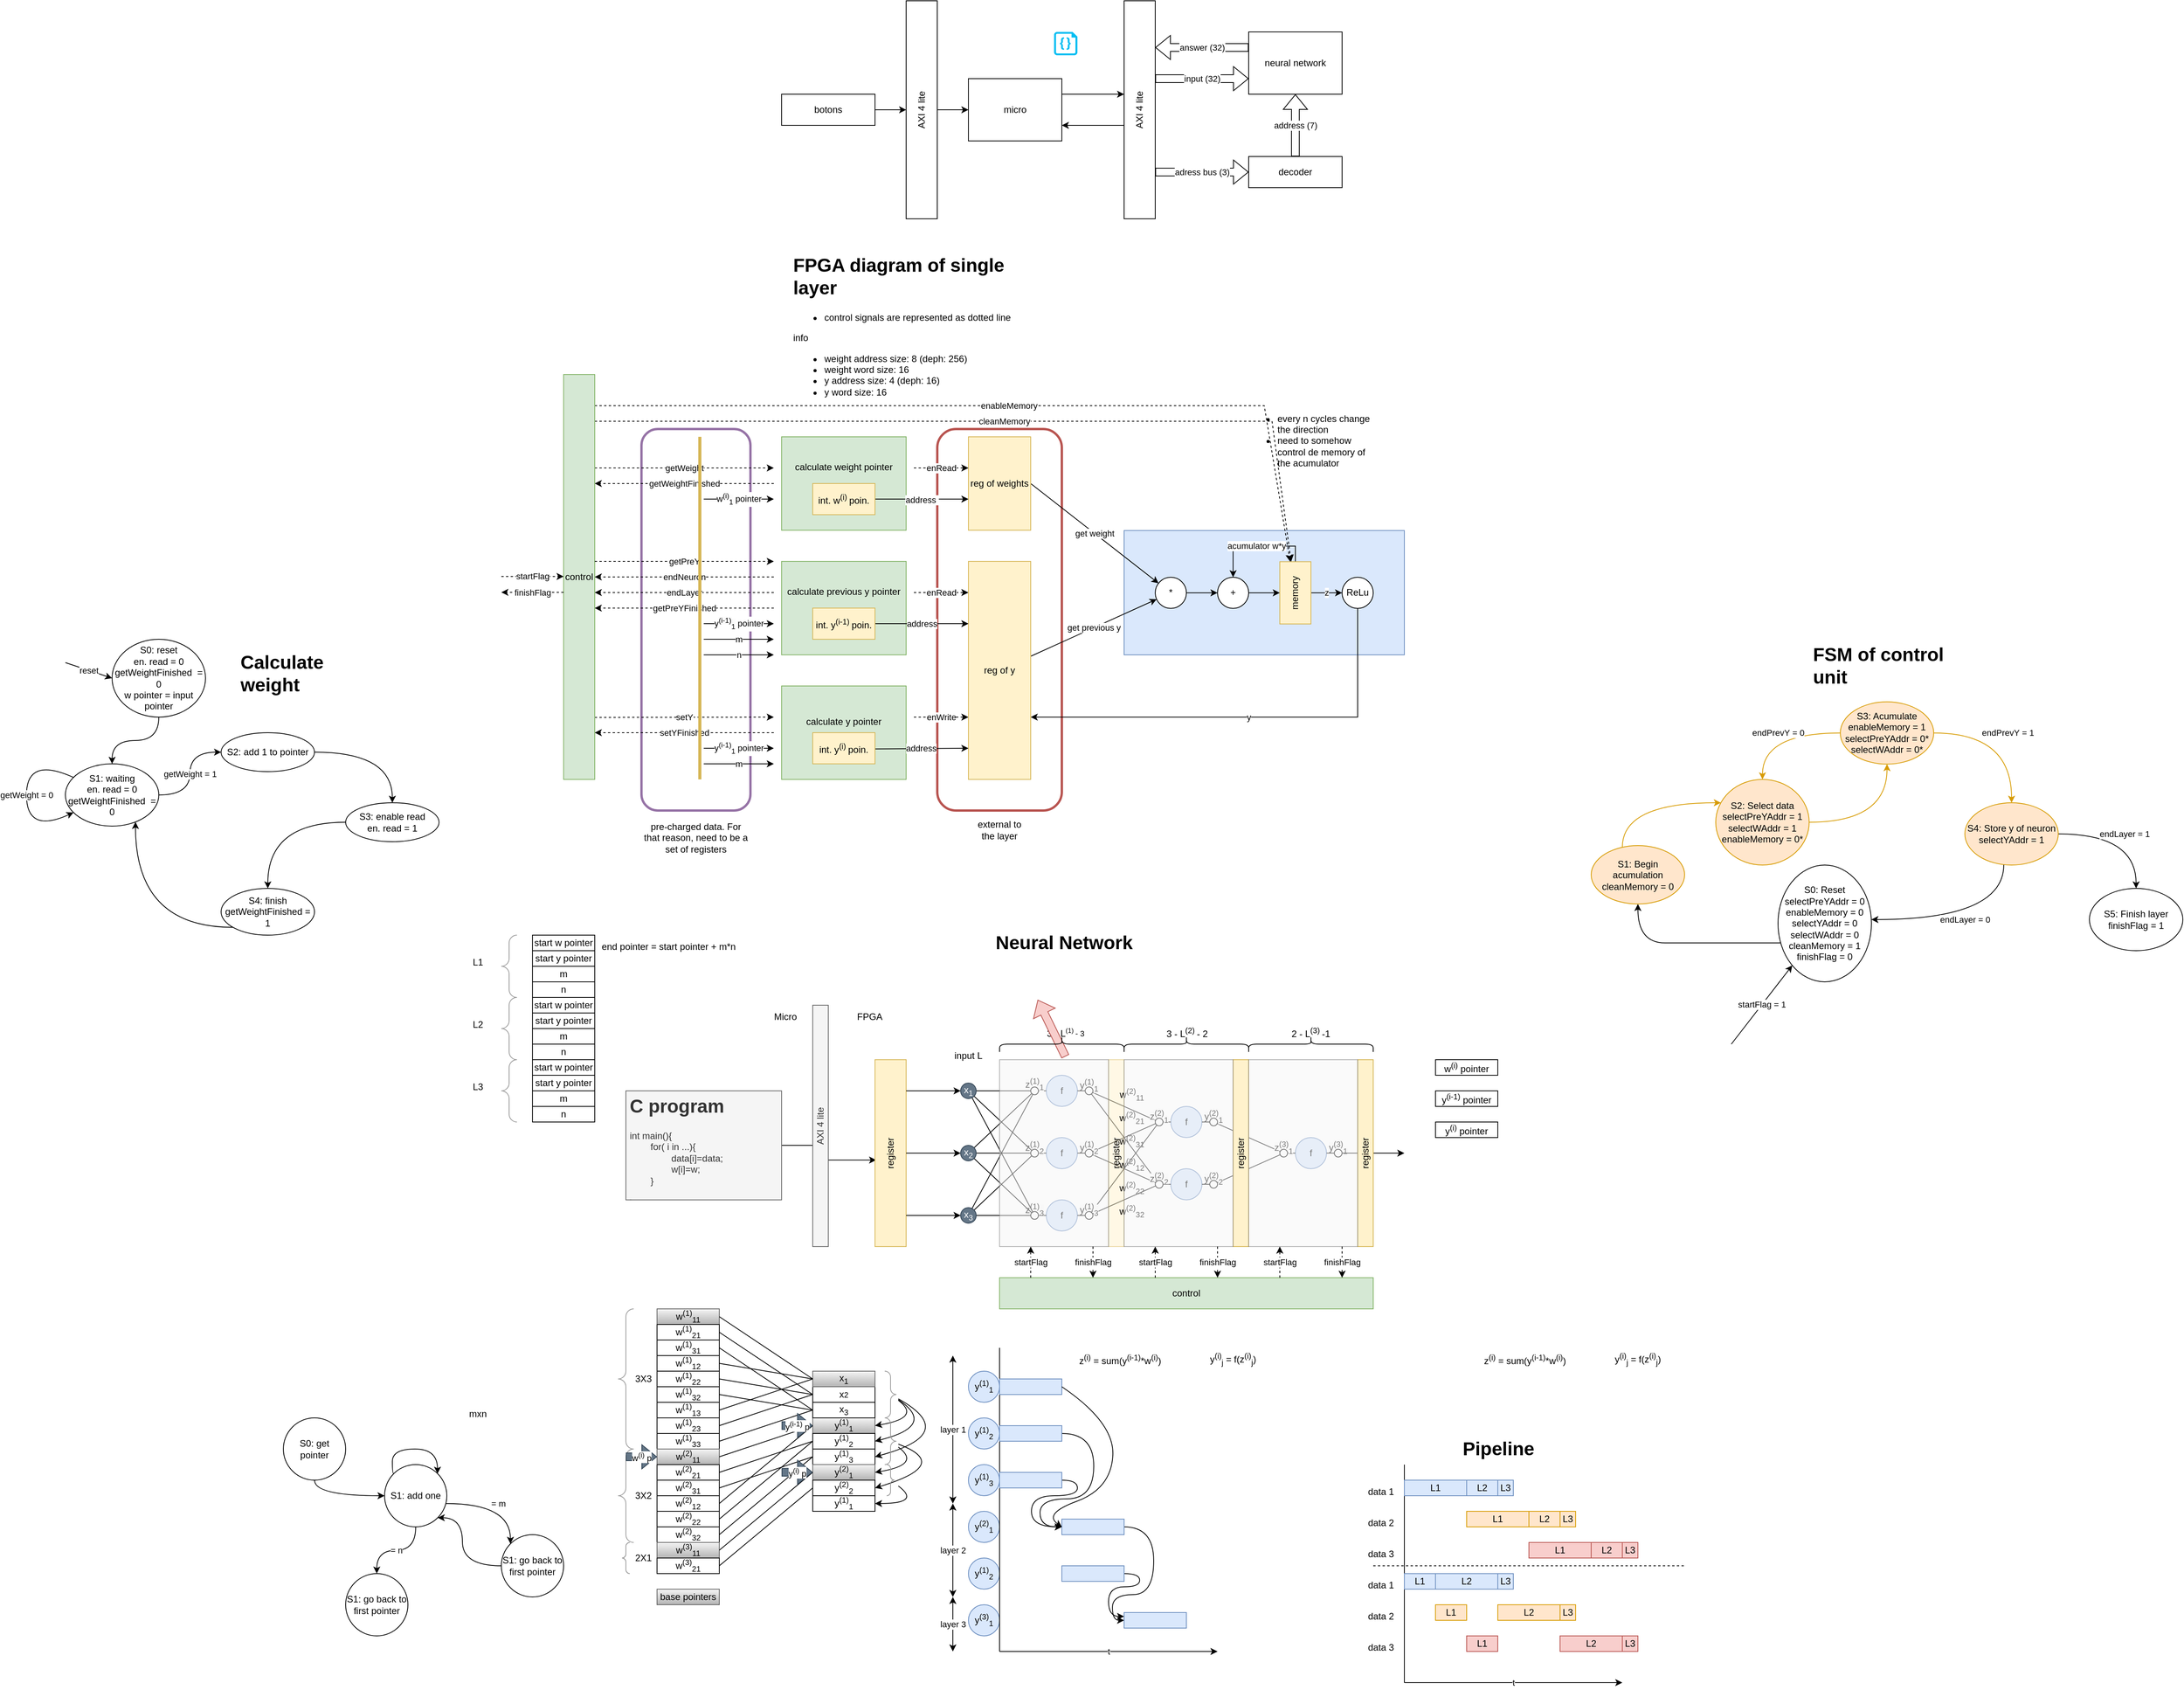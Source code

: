 <mxfile version="21.5.2" type="github">
  <diagram name="Página-1" id="68-ri3t_62zrD-WDxQXu">
    <mxGraphModel dx="2394" dy="1741" grid="1" gridSize="10" guides="0" tooltips="1" connect="1" arrows="1" fold="1" page="1" pageScale="1" pageWidth="827" pageHeight="1169" math="0" shadow="0">
      <root>
        <mxCell id="0" />
        <mxCell id="1" parent="0" />
        <mxCell id="NHjjjnDl3UXlkUb6KNAD-32" value="" style="rounded=1;whiteSpace=wrap;html=1;strokeWidth=3;strokeColor=#9673a6;" vertex="1" parent="1">
          <mxGeometry x="20" y="70" width="140" height="490" as="geometry" />
        </mxCell>
        <mxCell id="8xFIW8AcWVv0tGsdDjNo-16" value="" style="rounded=1;whiteSpace=wrap;html=1;strokeColor=#b85450;strokeWidth=3;" parent="1" vertex="1">
          <mxGeometry x="400" y="70" width="160" height="490" as="geometry" />
        </mxCell>
        <mxCell id="t8-O5Rs3jxAdFhY2lbRl-10" value="calculate weight pointer&lt;br&gt;&lt;br&gt;&lt;br&gt;&lt;br&gt;" style="rounded=0;whiteSpace=wrap;html=1;fillColor=#d5e8d4;strokeColor=#82b366;" parent="1" vertex="1">
          <mxGeometry x="200" y="80" width="160" height="120" as="geometry" />
        </mxCell>
        <mxCell id="t8-O5Rs3jxAdFhY2lbRl-9" value="calculate previous y pointer&lt;br&gt;&lt;br&gt;&lt;br&gt;&lt;br&gt;" style="rounded=0;whiteSpace=wrap;html=1;fillColor=#d5e8d4;strokeColor=#82b366;" parent="1" vertex="1">
          <mxGeometry x="200" y="240" width="160" height="120" as="geometry" />
        </mxCell>
        <mxCell id="t8-O5Rs3jxAdFhY2lbRl-7" value="calculate y pointer&lt;br&gt;&lt;br&gt;&lt;br&gt;" style="rounded=0;whiteSpace=wrap;html=1;fillColor=#d5e8d4;strokeColor=#82b366;" parent="1" vertex="1">
          <mxGeometry x="200" y="400" width="160" height="120" as="geometry" />
        </mxCell>
        <mxCell id="cXM49ELqJlq6IrReiL05-63" value="" style="rounded=0;whiteSpace=wrap;html=1;fillColor=#dae8fc;strokeColor=#6c8ebf;" parent="1" vertex="1">
          <mxGeometry x="640" y="200.37" width="360" height="159.63" as="geometry" />
        </mxCell>
        <mxCell id="cXM49ELqJlq6IrReiL05-6" style="edgeStyle=orthogonalEdgeStyle;rounded=0;orthogonalLoop=1;jettySize=auto;html=1;" parent="1" source="cXM49ELqJlq6IrReiL05-1" target="cXM49ELqJlq6IrReiL05-2" edge="1">
          <mxGeometry relative="1" as="geometry" />
        </mxCell>
        <mxCell id="cXM49ELqJlq6IrReiL05-1" value="botons" style="rounded=0;whiteSpace=wrap;html=1;" parent="1" vertex="1">
          <mxGeometry x="200" y="-360" width="120" height="40" as="geometry" />
        </mxCell>
        <mxCell id="cXM49ELqJlq6IrReiL05-22" style="edgeStyle=orthogonalEdgeStyle;rounded=0;orthogonalLoop=1;jettySize=auto;html=1;entryX=0;entryY=0.5;entryDx=0;entryDy=0;" parent="1" source="cXM49ELqJlq6IrReiL05-2" target="cXM49ELqJlq6IrReiL05-4" edge="1">
          <mxGeometry relative="1" as="geometry" />
        </mxCell>
        <mxCell id="cXM49ELqJlq6IrReiL05-2" value="AXI 4 lite" style="rounded=0;whiteSpace=wrap;html=1;rotation=-90;" parent="1" vertex="1">
          <mxGeometry x="240" y="-360" width="280" height="40" as="geometry" />
        </mxCell>
        <mxCell id="cXM49ELqJlq6IrReiL05-4" value="micro" style="rounded=0;whiteSpace=wrap;html=1;" parent="1" vertex="1">
          <mxGeometry x="440" y="-380" width="120" height="80" as="geometry" />
        </mxCell>
        <mxCell id="cXM49ELqJlq6IrReiL05-10" value="decoder" style="rounded=0;whiteSpace=wrap;html=1;" parent="1" vertex="1">
          <mxGeometry x="800" y="-280" width="120" height="40" as="geometry" />
        </mxCell>
        <mxCell id="cXM49ELqJlq6IrReiL05-11" value="neural network" style="rounded=0;whiteSpace=wrap;html=1;" parent="1" vertex="1">
          <mxGeometry x="800" y="-440" width="120" height="80" as="geometry" />
        </mxCell>
        <mxCell id="cXM49ELqJlq6IrReiL05-14" value="AXI 4 lite" style="rounded=0;whiteSpace=wrap;html=1;rotation=-90;" parent="1" vertex="1">
          <mxGeometry x="520" y="-360" width="280" height="40" as="geometry" />
        </mxCell>
        <mxCell id="cXM49ELqJlq6IrReiL05-15" value="adress bus (3)" style="shape=flexArrow;endArrow=classic;html=1;rounded=0;" parent="1" edge="1">
          <mxGeometry width="50" height="50" relative="1" as="geometry">
            <mxPoint x="680" y="-260" as="sourcePoint" />
            <mxPoint x="800" y="-260" as="targetPoint" />
          </mxGeometry>
        </mxCell>
        <mxCell id="cXM49ELqJlq6IrReiL05-16" value="input (32)" style="shape=flexArrow;endArrow=classic;html=1;rounded=0;" parent="1" edge="1">
          <mxGeometry width="50" height="50" relative="1" as="geometry">
            <mxPoint x="680" y="-380" as="sourcePoint" />
            <mxPoint x="800" y="-380" as="targetPoint" />
          </mxGeometry>
        </mxCell>
        <mxCell id="cXM49ELqJlq6IrReiL05-17" value="address (7)" style="shape=flexArrow;endArrow=classic;html=1;rounded=0;exitX=0.5;exitY=0;exitDx=0;exitDy=0;" parent="1" edge="1">
          <mxGeometry width="50" height="50" relative="1" as="geometry">
            <mxPoint x="860" y="-280" as="sourcePoint" />
            <mxPoint x="860" y="-360" as="targetPoint" />
          </mxGeometry>
        </mxCell>
        <mxCell id="cXM49ELqJlq6IrReiL05-19" value="answer (32)" style="shape=flexArrow;endArrow=none;html=1;rounded=0;startArrow=block;endFill=0;" parent="1" edge="1">
          <mxGeometry width="50" height="50" relative="1" as="geometry">
            <mxPoint x="680" y="-420" as="sourcePoint" />
            <mxPoint x="800" y="-420" as="targetPoint" />
          </mxGeometry>
        </mxCell>
        <mxCell id="cXM49ELqJlq6IrReiL05-23" value="" style="endArrow=classic;html=1;rounded=0;" parent="1" edge="1">
          <mxGeometry width="50" height="50" relative="1" as="geometry">
            <mxPoint x="560" y="-360" as="sourcePoint" />
            <mxPoint x="640" y="-360" as="targetPoint" />
          </mxGeometry>
        </mxCell>
        <mxCell id="cXM49ELqJlq6IrReiL05-24" value="" style="endArrow=none;html=1;rounded=0;startArrow=classic;startFill=1;endFill=0;" parent="1" edge="1">
          <mxGeometry width="50" height="50" relative="1" as="geometry">
            <mxPoint x="560" y="-320" as="sourcePoint" />
            <mxPoint x="640" y="-320" as="targetPoint" />
          </mxGeometry>
        </mxCell>
        <mxCell id="cXM49ELqJlq6IrReiL05-25" value="" style="verticalLabelPosition=bottom;html=1;verticalAlign=top;align=center;strokeColor=none;fillColor=#00BEF2;shape=mxgraph.azure.code_file;pointerEvents=1;" parent="1" vertex="1">
          <mxGeometry x="550" y="-440" width="30" height="30" as="geometry" />
        </mxCell>
        <mxCell id="cXM49ELqJlq6IrReiL05-50" style="rounded=0;orthogonalLoop=1;jettySize=auto;html=1;" parent="1" source="cXM49ELqJlq6IrReiL05-42" target="cXM49ELqJlq6IrReiL05-48" edge="1">
          <mxGeometry relative="1" as="geometry" />
        </mxCell>
        <mxCell id="cXM49ELqJlq6IrReiL05-42" value="*" style="ellipse;whiteSpace=wrap;html=1;aspect=fixed;" parent="1" vertex="1">
          <mxGeometry x="680" y="260.37" width="40" height="40" as="geometry" />
        </mxCell>
        <mxCell id="cXM49ELqJlq6IrReiL05-43" value="get weight" style="endArrow=classic;html=1;rounded=0;exitX=1;exitY=0.5;exitDx=0;exitDy=0;" parent="1" source="z2SttC8pkeUnPTJP8_GX-2" target="cXM49ELqJlq6IrReiL05-42" edge="1">
          <mxGeometry width="50" height="50" relative="1" as="geometry">
            <mxPoint x="515" y="100.37" as="sourcePoint" />
            <mxPoint x="600" y="270.37" as="targetPoint" />
          </mxGeometry>
        </mxCell>
        <mxCell id="cXM49ELqJlq6IrReiL05-54" style="edgeStyle=orthogonalEdgeStyle;rounded=0;orthogonalLoop=1;jettySize=auto;html=1;" parent="1" source="cXM49ELqJlq6IrReiL05-48" target="cXM49ELqJlq6IrReiL05-115" edge="1">
          <mxGeometry relative="1" as="geometry" />
        </mxCell>
        <mxCell id="cXM49ELqJlq6IrReiL05-62" value="acumulator w*y" style="edgeStyle=orthogonalEdgeStyle;rounded=0;orthogonalLoop=1;jettySize=auto;html=1;entryX=0.5;entryY=0;entryDx=0;entryDy=0;" parent="1" source="cXM49ELqJlq6IrReiL05-115" target="cXM49ELqJlq6IrReiL05-48" edge="1">
          <mxGeometry relative="1" as="geometry">
            <mxPoint x="720" y="190.37" as="targetPoint" />
            <Array as="points">
              <mxPoint x="860" y="220.37" />
              <mxPoint x="780" y="220.37" />
            </Array>
          </mxGeometry>
        </mxCell>
        <mxCell id="cXM49ELqJlq6IrReiL05-48" value="+" style="ellipse;whiteSpace=wrap;html=1;aspect=fixed;" parent="1" vertex="1">
          <mxGeometry x="760" y="260.37" width="40" height="40" as="geometry" />
        </mxCell>
        <mxCell id="cXM49ELqJlq6IrReiL05-53" value="ReLu" style="ellipse;whiteSpace=wrap;html=1;aspect=fixed;" parent="1" vertex="1">
          <mxGeometry x="920" y="260.37" width="40" height="40" as="geometry" />
        </mxCell>
        <mxCell id="cXM49ELqJlq6IrReiL05-55" value="y" style="endArrow=classic;html=1;rounded=0;edgeStyle=elbowEdgeStyle;" parent="1" source="cXM49ELqJlq6IrReiL05-53" target="ueNnbmR6eegOaz5hOX_r-89" edge="1">
          <mxGeometry width="50" height="50" relative="1" as="geometry">
            <mxPoint x="860" y="360" as="sourcePoint" />
            <mxPoint x="300.0" y="660" as="targetPoint" />
            <Array as="points">
              <mxPoint x="940" y="440" />
              <mxPoint x="520" y="450" />
              <mxPoint x="860" y="680" />
            </Array>
          </mxGeometry>
        </mxCell>
        <mxCell id="cXM49ELqJlq6IrReiL05-139" style="edgeStyle=orthogonalEdgeStyle;rounded=0;orthogonalLoop=1;jettySize=auto;html=1;entryX=0.463;entryY=0.036;entryDx=0;entryDy=0;entryPerimeter=0;" parent="1" source="cXM49ELqJlq6IrReiL05-61" target="cXM49ELqJlq6IrReiL05-110" edge="1">
          <mxGeometry relative="1" as="geometry" />
        </mxCell>
        <mxCell id="cXM49ELqJlq6IrReiL05-61" value="&lt;h1&gt;C program&lt;/h1&gt;&lt;div&gt;&lt;span style=&quot;background-color: initial;&quot;&gt;int main(){&lt;/span&gt;&lt;/div&gt;&lt;div&gt;&lt;span style=&quot;background-color: initial;&quot;&gt;&lt;span style=&quot;white-space: pre;&quot;&gt;&#x9;&lt;/span&gt;for( i in ...){&lt;br&gt;&lt;/span&gt;&lt;/div&gt;&lt;div&gt;&lt;span style=&quot;white-space: pre;&quot;&gt;&#x9;&lt;/span&gt;&lt;span style=&quot;white-space: pre;&quot;&gt;&#x9;&lt;/span&gt;data[i]=data;&lt;/div&gt;&lt;div&gt;&lt;span style=&quot;white-space: pre;&quot;&gt;&#x9;&lt;/span&gt;&lt;span style=&quot;white-space: pre;&quot;&gt;&#x9;&lt;/span&gt;w[i]=w;&lt;br&gt;&lt;/div&gt;&lt;div&gt;&lt;span style=&quot;background-color: initial;&quot;&gt;&lt;span style=&quot;white-space: pre;&quot;&gt;&#x9;&lt;/span&gt;}&lt;/span&gt;&lt;/div&gt;&lt;div&gt;&lt;div style=&quot;border-color: var(--border-color);&quot;&gt;&lt;br&gt;&lt;/div&gt;&lt;/div&gt;&lt;div&gt;&lt;span style=&quot;background-color: initial;&quot;&gt;}&lt;/span&gt;&lt;/div&gt;&lt;div&gt;&lt;br&gt;&lt;/div&gt;" style="text;html=1;strokeColor=#666666;fillColor=#f5f5f5;spacing=5;spacingTop=-20;whiteSpace=wrap;overflow=hidden;rounded=0;fontColor=#333333;" parent="1" vertex="1">
          <mxGeometry y="920" width="200" height="140" as="geometry" />
        </mxCell>
        <mxCell id="cXM49ELqJlq6IrReiL05-91" value="input L" style="text;html=1;strokeColor=none;fillColor=none;align=center;verticalAlign=middle;whiteSpace=wrap;rounded=0;" parent="1" vertex="1">
          <mxGeometry x="410" y="860" width="60" height="30" as="geometry" />
        </mxCell>
        <mxCell id="cXM49ELqJlq6IrReiL05-92" value="3 - L&lt;span style=&quot;font-size: 10px;&quot;&gt;&lt;sup&gt;(1) &lt;/sup&gt;- 3&lt;/span&gt;" style="text;html=1;strokeColor=none;fillColor=none;align=center;verticalAlign=middle;whiteSpace=wrap;rounded=0;" parent="1" vertex="1">
          <mxGeometry x="535" y="830" width="60" height="30" as="geometry" />
        </mxCell>
        <mxCell id="cXM49ELqJlq6IrReiL05-93" value="3 - L&lt;sup&gt;(2) &lt;/sup&gt;- 2" style="text;html=1;strokeColor=none;fillColor=none;align=center;verticalAlign=middle;whiteSpace=wrap;rounded=0;" parent="1" vertex="1">
          <mxGeometry x="691" y="830" width="60" height="30" as="geometry" />
        </mxCell>
        <mxCell id="cXM49ELqJlq6IrReiL05-110" value="register" style="rounded=0;whiteSpace=wrap;html=1;rotation=-90;fillColor=#fff2cc;strokeColor=#d6b656;" parent="1" vertex="1">
          <mxGeometry x="220" y="980" width="240" height="40" as="geometry" />
        </mxCell>
        <mxCell id="cXM49ELqJlq6IrReiL05-111" value="" style="shape=flexArrow;endArrow=classic;html=1;rounded=0;fillColor=#f8cecc;strokeColor=#b85450;exitX=0.604;exitY=-0.017;exitDx=0;exitDy=0;exitPerimeter=0;" parent="1" source="VyrQGjFrnwsROVNn3HrQ-78" edge="1">
          <mxGeometry width="50" height="50" relative="1" as="geometry">
            <mxPoint x="660" y="830" as="sourcePoint" />
            <mxPoint x="529" y="803" as="targetPoint" />
          </mxGeometry>
        </mxCell>
        <mxCell id="cXM49ELqJlq6IrReiL05-114" value="Micro&lt;span style=&quot;white-space: pre;&quot;&gt;&#x9;&lt;span style=&quot;white-space: pre;&quot;&gt;&#x9;&lt;/span&gt;&lt;span style=&quot;white-space: pre;&quot;&gt;&#x9;&lt;/span&gt;&lt;/span&gt;FPGA" style="text;html=1;strokeColor=none;fillColor=none;align=center;verticalAlign=middle;whiteSpace=wrap;rounded=0;" parent="1" vertex="1">
          <mxGeometry x="230" y="810" width="60" height="30" as="geometry" />
        </mxCell>
        <mxCell id="cXM49ELqJlq6IrReiL05-116" value="z" style="edgeStyle=orthogonalEdgeStyle;rounded=0;orthogonalLoop=1;jettySize=auto;html=1;" parent="1" source="cXM49ELqJlq6IrReiL05-115" target="cXM49ELqJlq6IrReiL05-53" edge="1">
          <mxGeometry relative="1" as="geometry" />
        </mxCell>
        <mxCell id="cXM49ELqJlq6IrReiL05-115" value="memory" style="rounded=0;whiteSpace=wrap;html=1;rotation=-90;fillColor=#fff2cc;strokeColor=#d6b656;" parent="1" vertex="1">
          <mxGeometry x="820" y="260.37" width="80" height="40" as="geometry" />
        </mxCell>
        <mxCell id="cXM49ELqJlq6IrReiL05-136" value="y&lt;sup&gt;(i)&lt;/sup&gt;&lt;sub&gt;j&lt;/sub&gt; = f(z&lt;sup style=&quot;border-color: var(--border-color);&quot;&gt;(i)&lt;/sup&gt;&lt;span style=&quot;border-color: var(--border-color);&quot;&gt;&lt;sub&gt;j&lt;/sub&gt;&lt;/span&gt;)" style="text;html=1;strokeColor=none;fillColor=none;align=center;verticalAlign=middle;whiteSpace=wrap;rounded=0;" parent="1" vertex="1">
          <mxGeometry x="715" y="1235" width="130" height="60" as="geometry" />
        </mxCell>
        <mxCell id="cXM49ELqJlq6IrReiL05-142" value="z&lt;sup&gt;(i)&lt;/sup&gt; = sum(y&lt;sup&gt;(i-1)&lt;/sup&gt;*w&lt;sup&gt;(i)&lt;/sup&gt;)" style="text;html=1;strokeColor=none;fillColor=none;align=center;verticalAlign=middle;whiteSpace=wrap;rounded=0;" parent="1" vertex="1">
          <mxGeometry x="560" y="1250" width="150" height="30" as="geometry" />
        </mxCell>
        <mxCell id="cXM49ELqJlq6IrReiL05-147" value="2 - L&lt;sup&gt;(3) &lt;/sup&gt;-1" style="text;html=1;strokeColor=none;fillColor=none;align=center;verticalAlign=middle;whiteSpace=wrap;rounded=0;" parent="1" vertex="1">
          <mxGeometry x="850" y="830" width="60" height="30" as="geometry" />
        </mxCell>
        <mxCell id="cXM49ELqJlq6IrReiL05-150" value="AXI 4 lite" style="rounded=0;whiteSpace=wrap;html=1;rotation=-90;fillColor=#f5f5f5;strokeColor=#666666;fontColor=#333333;" parent="1" vertex="1">
          <mxGeometry x="95" y="955" width="310" height="20" as="geometry" />
        </mxCell>
        <mxCell id="cXM49ELqJlq6IrReiL05-152" value="t" style="endArrow=classic;html=1;rounded=0;" parent="1" edge="1">
          <mxGeometry width="50" height="50" relative="1" as="geometry">
            <mxPoint x="480" y="1640" as="sourcePoint" />
            <mxPoint x="760" y="1640" as="targetPoint" />
          </mxGeometry>
        </mxCell>
        <mxCell id="cXM49ELqJlq6IrReiL05-154" value="y&lt;sup style=&quot;border-color: var(--border-color);&quot;&gt;(1)&lt;/sup&gt;&lt;sub style=&quot;border-color: var(--border-color);&quot;&gt;1&lt;/sub&gt;" style="ellipse;whiteSpace=wrap;html=1;aspect=fixed;fillColor=#dae8fc;strokeColor=#6c8ebf;" parent="1" vertex="1">
          <mxGeometry x="440" y="1280" width="40" height="40" as="geometry" />
        </mxCell>
        <mxCell id="cXM49ELqJlq6IrReiL05-155" value="y&lt;sup style=&quot;border-color: var(--border-color);&quot;&gt;(1)&lt;/sup&gt;&lt;span style=&quot;border-color: var(--border-color);&quot;&gt;&lt;sub&gt;2&lt;/sub&gt;&lt;/span&gt;" style="ellipse;whiteSpace=wrap;html=1;aspect=fixed;fillColor=#dae8fc;strokeColor=#6c8ebf;" parent="1" vertex="1">
          <mxGeometry x="440" y="1340" width="40" height="40" as="geometry" />
        </mxCell>
        <mxCell id="cXM49ELqJlq6IrReiL05-156" value="y&lt;sup style=&quot;border-color: var(--border-color);&quot;&gt;(1)&lt;/sup&gt;&lt;sub style=&quot;border-color: var(--border-color);&quot;&gt;3&lt;/sub&gt;" style="ellipse;whiteSpace=wrap;html=1;aspect=fixed;fillColor=#dae8fc;strokeColor=#6c8ebf;" parent="1" vertex="1">
          <mxGeometry x="440" y="1400" width="40" height="40" as="geometry" />
        </mxCell>
        <mxCell id="cXM49ELqJlq6IrReiL05-157" value="y&lt;sup style=&quot;border-color: var(--border-color);&quot;&gt;(2)&lt;/sup&gt;&lt;sub style=&quot;border-color: var(--border-color);&quot;&gt;1&lt;/sub&gt;" style="ellipse;whiteSpace=wrap;html=1;aspect=fixed;fillColor=#dae8fc;strokeColor=#6c8ebf;" parent="1" vertex="1">
          <mxGeometry x="440" y="1460" width="40" height="40" as="geometry" />
        </mxCell>
        <mxCell id="cXM49ELqJlq6IrReiL05-158" value="y&lt;sup style=&quot;border-color: var(--border-color);&quot;&gt;(1)&lt;/sup&gt;&lt;sub style=&quot;border-color: var(--border-color);&quot;&gt;2&lt;/sub&gt;" style="ellipse;whiteSpace=wrap;html=1;aspect=fixed;fillColor=#dae8fc;strokeColor=#6c8ebf;" parent="1" vertex="1">
          <mxGeometry x="440" y="1520" width="40" height="40" as="geometry" />
        </mxCell>
        <mxCell id="cXM49ELqJlq6IrReiL05-159" value="y&lt;sup style=&quot;border-color: var(--border-color);&quot;&gt;(3)&lt;/sup&gt;&lt;sub style=&quot;border-color: var(--border-color);&quot;&gt;1&lt;/sub&gt;" style="ellipse;whiteSpace=wrap;html=1;aspect=fixed;fillColor=#dae8fc;strokeColor=#6c8ebf;" parent="1" vertex="1">
          <mxGeometry x="440" y="1580" width="40" height="40" as="geometry" />
        </mxCell>
        <mxCell id="cXM49ELqJlq6IrReiL05-160" value="" style="endArrow=none;html=1;rounded=0;" parent="1" edge="1">
          <mxGeometry width="50" height="50" relative="1" as="geometry">
            <mxPoint x="480" y="1640" as="sourcePoint" />
            <mxPoint x="480" y="1250" as="targetPoint" />
          </mxGeometry>
        </mxCell>
        <mxCell id="cXM49ELqJlq6IrReiL05-161" value="" style="rounded=0;whiteSpace=wrap;html=1;fillColor=#dae8fc;strokeColor=#6c8ebf;" parent="1" vertex="1">
          <mxGeometry x="480" y="1290" width="80" height="20" as="geometry" />
        </mxCell>
        <mxCell id="cXM49ELqJlq6IrReiL05-171" style="edgeStyle=orthogonalEdgeStyle;rounded=0;orthogonalLoop=1;jettySize=auto;html=1;curved=1;entryX=0;entryY=0.5;entryDx=0;entryDy=0;exitX=1;exitY=0.5;exitDx=0;exitDy=0;" parent="1" source="cXM49ELqJlq6IrReiL05-162" target="cXM49ELqJlq6IrReiL05-164" edge="1">
          <mxGeometry relative="1" as="geometry">
            <Array as="points">
              <mxPoint x="601" y="1360" />
              <mxPoint x="601" y="1444" />
              <mxPoint x="532" y="1444" />
              <mxPoint x="532" y="1480" />
            </Array>
          </mxGeometry>
        </mxCell>
        <mxCell id="cXM49ELqJlq6IrReiL05-162" value="" style="rounded=0;whiteSpace=wrap;html=1;fillColor=#dae8fc;strokeColor=#6c8ebf;" parent="1" vertex="1">
          <mxGeometry x="480" y="1350" width="80" height="20" as="geometry" />
        </mxCell>
        <mxCell id="cXM49ELqJlq6IrReiL05-172" style="edgeStyle=orthogonalEdgeStyle;rounded=0;orthogonalLoop=1;jettySize=auto;html=1;entryX=0;entryY=0.5;entryDx=0;entryDy=0;curved=1;exitX=1;exitY=0.5;exitDx=0;exitDy=0;" parent="1" source="cXM49ELqJlq6IrReiL05-163" target="cXM49ELqJlq6IrReiL05-164" edge="1">
          <mxGeometry relative="1" as="geometry">
            <Array as="points">
              <mxPoint x="580" y="1420" />
              <mxPoint x="580" y="1440" />
              <mxPoint x="521" y="1440" />
              <mxPoint x="521" y="1480" />
            </Array>
          </mxGeometry>
        </mxCell>
        <mxCell id="cXM49ELqJlq6IrReiL05-163" value="" style="rounded=0;whiteSpace=wrap;html=1;fillColor=#dae8fc;strokeColor=#6c8ebf;" parent="1" vertex="1">
          <mxGeometry x="480" y="1410" width="80" height="20" as="geometry" />
        </mxCell>
        <mxCell id="cXM49ELqJlq6IrReiL05-173" style="edgeStyle=orthogonalEdgeStyle;rounded=0;orthogonalLoop=1;jettySize=auto;html=1;curved=1;exitX=1;exitY=0.5;exitDx=0;exitDy=0;" parent="1" source="cXM49ELqJlq6IrReiL05-164" target="cXM49ELqJlq6IrReiL05-166" edge="1">
          <mxGeometry relative="1" as="geometry">
            <Array as="points">
              <mxPoint x="678" y="1480" />
              <mxPoint x="678" y="1567" />
              <mxPoint x="625" y="1567" />
              <mxPoint x="625" y="1600" />
            </Array>
            <mxPoint x="631" y="1611" as="targetPoint" />
          </mxGeometry>
        </mxCell>
        <mxCell id="cXM49ELqJlq6IrReiL05-164" value="" style="rounded=0;whiteSpace=wrap;html=1;fillColor=#dae8fc;strokeColor=#6c8ebf;" parent="1" vertex="1">
          <mxGeometry x="560" y="1470" width="80" height="20" as="geometry" />
        </mxCell>
        <mxCell id="cXM49ELqJlq6IrReiL05-174" style="edgeStyle=orthogonalEdgeStyle;rounded=0;orthogonalLoop=1;jettySize=auto;html=1;curved=1;exitX=1;exitY=0.5;exitDx=0;exitDy=0;" parent="1" source="cXM49ELqJlq6IrReiL05-165" target="cXM49ELqJlq6IrReiL05-166" edge="1">
          <mxGeometry relative="1" as="geometry">
            <mxPoint x="615" y="1617" as="targetPoint" />
            <Array as="points">
              <mxPoint x="660" y="1540" />
              <mxPoint x="660" y="1557" />
              <mxPoint x="620" y="1557" />
              <mxPoint x="620" y="1595" />
            </Array>
          </mxGeometry>
        </mxCell>
        <mxCell id="cXM49ELqJlq6IrReiL05-165" value="" style="rounded=0;whiteSpace=wrap;html=1;fillColor=#dae8fc;strokeColor=#6c8ebf;" parent="1" vertex="1">
          <mxGeometry x="560" y="1530" width="80" height="20" as="geometry" />
        </mxCell>
        <mxCell id="cXM49ELqJlq6IrReiL05-166" value="" style="rounded=0;whiteSpace=wrap;html=1;fillColor=#dae8fc;strokeColor=#6c8ebf;" parent="1" vertex="1">
          <mxGeometry x="640" y="1590" width="80" height="20" as="geometry" />
        </mxCell>
        <mxCell id="cXM49ELqJlq6IrReiL05-167" value="layer 1" style="endArrow=classic;startArrow=classic;html=1;rounded=0;" parent="1" edge="1">
          <mxGeometry width="50" height="50" relative="1" as="geometry">
            <mxPoint x="420" y="1450" as="sourcePoint" />
            <mxPoint x="420" y="1260" as="targetPoint" />
          </mxGeometry>
        </mxCell>
        <mxCell id="cXM49ELqJlq6IrReiL05-168" value="layer 2" style="endArrow=classic;startArrow=classic;html=1;rounded=0;" parent="1" edge="1">
          <mxGeometry width="50" height="50" relative="1" as="geometry">
            <mxPoint x="420" y="1570" as="sourcePoint" />
            <mxPoint x="420" y="1450" as="targetPoint" />
          </mxGeometry>
        </mxCell>
        <mxCell id="cXM49ELqJlq6IrReiL05-169" value="layer 3" style="endArrow=classic;startArrow=classic;html=1;rounded=0;" parent="1" edge="1">
          <mxGeometry width="50" height="50" relative="1" as="geometry">
            <mxPoint x="420" y="1640" as="sourcePoint" />
            <mxPoint x="420" y="1570" as="targetPoint" />
          </mxGeometry>
        </mxCell>
        <mxCell id="cXM49ELqJlq6IrReiL05-170" value="" style="curved=1;endArrow=classic;html=1;rounded=0;exitX=1;exitY=0.5;exitDx=0;exitDy=0;entryX=0;entryY=0.5;entryDx=0;entryDy=0;" parent="1" source="cXM49ELqJlq6IrReiL05-161" target="cXM49ELqJlq6IrReiL05-164" edge="1">
          <mxGeometry width="50" height="50" relative="1" as="geometry">
            <mxPoint x="610" y="1480" as="sourcePoint" />
            <mxPoint x="660" y="1430" as="targetPoint" />
            <Array as="points">
              <mxPoint x="628" y="1346" />
              <mxPoint x="623" y="1431" />
              <mxPoint x="536" y="1463" />
            </Array>
          </mxGeometry>
        </mxCell>
        <mxCell id="VyrQGjFrnwsROVNn3HrQ-6" value="f" style="ellipse;whiteSpace=wrap;html=1;aspect=fixed;fillColor=#dae8fc;strokeColor=#6c8ebf;" parent="1" vertex="1">
          <mxGeometry x="540" y="900" width="40" height="40" as="geometry" />
        </mxCell>
        <mxCell id="VyrQGjFrnwsROVNn3HrQ-10" style="rounded=0;orthogonalLoop=1;jettySize=auto;html=1;endArrow=none;endFill=0;" parent="1" source="VyrQGjFrnwsROVNn3HrQ-7" target="VyrQGjFrnwsROVNn3HrQ-6" edge="1">
          <mxGeometry relative="1" as="geometry">
            <mxPoint x="520" y="907.5" as="targetPoint" />
            <mxPoint x="510" y="932.5" as="sourcePoint" />
          </mxGeometry>
        </mxCell>
        <mxCell id="VyrQGjFrnwsROVNn3HrQ-7" value="&lt;span style=&quot;color: rgb(0, 0, 0); font-family: Helvetica; font-size: 12px; font-style: normal; font-variant-ligatures: normal; font-variant-caps: normal; font-weight: 400; letter-spacing: normal; orphans: 2; text-align: center; text-indent: 0px; text-transform: none; widows: 2; word-spacing: 0px; -webkit-text-stroke-width: 0px; background-color: rgb(251, 251, 251); text-decoration-thickness: initial; text-decoration-style: initial; text-decoration-color: initial; float: none; display: inline !important;&quot;&gt;z&lt;/span&gt;&lt;sup style=&quot;border-color: var(--border-color); color: rgb(0, 0, 0); font-family: Helvetica; font-style: normal; font-variant-ligatures: normal; font-variant-caps: normal; font-weight: 400; letter-spacing: normal; orphans: 2; text-align: center; text-indent: 0px; text-transform: none; widows: 2; word-spacing: 0px; -webkit-text-stroke-width: 0px; background-color: rgb(251, 251, 251); text-decoration-thickness: initial; text-decoration-style: initial; text-decoration-color: initial;&quot;&gt;(1)&lt;/sup&gt;&lt;sub style=&quot;border-color: var(--border-color); color: rgb(0, 0, 0); font-family: Helvetica; font-style: normal; font-variant-ligatures: normal; font-variant-caps: normal; font-weight: 400; letter-spacing: normal; orphans: 2; text-align: center; text-indent: 0px; text-transform: none; widows: 2; word-spacing: 0px; -webkit-text-stroke-width: 0px; background-color: rgb(251, 251, 251); text-decoration-thickness: initial; text-decoration-style: initial; text-decoration-color: initial;&quot;&gt;1&lt;br&gt;&lt;br&gt;&lt;/sub&gt;" style="ellipse;whiteSpace=wrap;html=1;aspect=fixed;" parent="1" vertex="1">
          <mxGeometry x="520" y="915" width="10" height="10" as="geometry" />
        </mxCell>
        <mxCell id="VyrQGjFrnwsROVNn3HrQ-33" style="rounded=0;orthogonalLoop=1;jettySize=auto;html=1;endArrow=none;endFill=0;" parent="1" source="VyrQGjFrnwsROVNn3HrQ-9" target="VyrQGjFrnwsROVNn3HrQ-24" edge="1">
          <mxGeometry relative="1" as="geometry" />
        </mxCell>
        <mxCell id="VyrQGjFrnwsROVNn3HrQ-34" style="rounded=0;orthogonalLoop=1;jettySize=auto;html=1;endArrow=none;endFill=0;" parent="1" source="VyrQGjFrnwsROVNn3HrQ-9" target="VyrQGjFrnwsROVNn3HrQ-29" edge="1">
          <mxGeometry relative="1" as="geometry" />
        </mxCell>
        <mxCell id="VyrQGjFrnwsROVNn3HrQ-9" value="&lt;span style=&quot;color: rgb(0, 0, 0); font-family: Helvetica; font-size: 12px; font-style: normal; font-variant-ligatures: normal; font-variant-caps: normal; font-weight: 400; letter-spacing: normal; orphans: 2; text-align: center; text-indent: 0px; text-transform: none; widows: 2; word-spacing: 0px; -webkit-text-stroke-width: 0px; background-color: rgb(251, 251, 251); text-decoration-thickness: initial; text-decoration-style: initial; text-decoration-color: initial; float: none; display: inline !important;&quot;&gt;y&lt;/span&gt;&lt;sup style=&quot;border-color: var(--border-color); color: rgb(0, 0, 0); font-family: Helvetica; font-style: normal; font-variant-ligatures: normal; font-variant-caps: normal; font-weight: 400; letter-spacing: normal; orphans: 2; text-align: center; text-indent: 0px; text-transform: none; widows: 2; word-spacing: 0px; -webkit-text-stroke-width: 0px; background-color: rgb(251, 251, 251); text-decoration-thickness: initial; text-decoration-style: initial; text-decoration-color: initial;&quot;&gt;(1)&lt;/sup&gt;&lt;sub style=&quot;border-color: var(--border-color); color: rgb(0, 0, 0); font-family: Helvetica; font-style: normal; font-variant-ligatures: normal; font-variant-caps: normal; font-weight: 400; letter-spacing: normal; orphans: 2; text-align: center; text-indent: 0px; text-transform: none; widows: 2; word-spacing: 0px; -webkit-text-stroke-width: 0px; background-color: rgb(251, 251, 251); text-decoration-thickness: initial; text-decoration-style: initial; text-decoration-color: initial;&quot;&gt;1&lt;/sub&gt;&lt;br&gt;&lt;br&gt;" style="ellipse;whiteSpace=wrap;html=1;aspect=fixed;" parent="1" vertex="1">
          <mxGeometry x="590" y="915" width="10" height="10" as="geometry" />
        </mxCell>
        <mxCell id="VyrQGjFrnwsROVNn3HrQ-11" value="" style="endArrow=none;html=1;rounded=0;" parent="1" source="VyrQGjFrnwsROVNn3HrQ-6" target="VyrQGjFrnwsROVNn3HrQ-9" edge="1">
          <mxGeometry width="50" height="50" relative="1" as="geometry">
            <mxPoint x="500" y="950" as="sourcePoint" />
            <mxPoint x="550" y="900" as="targetPoint" />
          </mxGeometry>
        </mxCell>
        <mxCell id="VyrQGjFrnwsROVNn3HrQ-12" value="f" style="ellipse;whiteSpace=wrap;html=1;aspect=fixed;fillColor=#dae8fc;strokeColor=#6c8ebf;" parent="1" vertex="1">
          <mxGeometry x="540" y="980" width="40" height="40" as="geometry" />
        </mxCell>
        <mxCell id="VyrQGjFrnwsROVNn3HrQ-13" style="rounded=0;orthogonalLoop=1;jettySize=auto;html=1;endArrow=none;endFill=0;" parent="1" source="VyrQGjFrnwsROVNn3HrQ-14" target="VyrQGjFrnwsROVNn3HrQ-12" edge="1">
          <mxGeometry relative="1" as="geometry">
            <mxPoint x="520" y="987.5" as="targetPoint" />
            <mxPoint x="510" y="1012.5" as="sourcePoint" />
          </mxGeometry>
        </mxCell>
        <mxCell id="VyrQGjFrnwsROVNn3HrQ-14" value="&lt;span style=&quot;color: rgb(0, 0, 0); font-family: Helvetica; font-size: 12px; font-style: normal; font-variant-ligatures: normal; font-variant-caps: normal; font-weight: 400; letter-spacing: normal; orphans: 2; text-align: center; text-indent: 0px; text-transform: none; widows: 2; word-spacing: 0px; -webkit-text-stroke-width: 0px; background-color: rgb(251, 251, 251); text-decoration-thickness: initial; text-decoration-style: initial; text-decoration-color: initial; float: none; display: inline !important;&quot;&gt;z&lt;/span&gt;&lt;sup style=&quot;border-color: var(--border-color); color: rgb(0, 0, 0); font-family: Helvetica; font-style: normal; font-variant-ligatures: normal; font-variant-caps: normal; font-weight: 400; letter-spacing: normal; orphans: 2; text-align: center; text-indent: 0px; text-transform: none; widows: 2; word-spacing: 0px; -webkit-text-stroke-width: 0px; background-color: rgb(251, 251, 251); text-decoration-thickness: initial; text-decoration-style: initial; text-decoration-color: initial;&quot;&gt;(1)&lt;/sup&gt;&lt;sub style=&quot;border-color: var(--border-color); color: rgb(0, 0, 0); font-family: Helvetica; font-style: normal; font-variant-ligatures: normal; font-variant-caps: normal; font-weight: 400; letter-spacing: normal; orphans: 2; text-align: center; text-indent: 0px; text-transform: none; widows: 2; word-spacing: 0px; -webkit-text-stroke-width: 0px; background-color: rgb(251, 251, 251); text-decoration-thickness: initial; text-decoration-style: initial; text-decoration-color: initial;&quot;&gt;2&lt;br&gt;&lt;/sub&gt;&lt;br&gt;" style="ellipse;whiteSpace=wrap;html=1;aspect=fixed;" parent="1" vertex="1">
          <mxGeometry x="520" y="995" width="10" height="10" as="geometry" />
        </mxCell>
        <mxCell id="VyrQGjFrnwsROVNn3HrQ-35" style="rounded=0;orthogonalLoop=1;jettySize=auto;html=1;endArrow=none;endFill=0;" parent="1" source="VyrQGjFrnwsROVNn3HrQ-15" target="VyrQGjFrnwsROVNn3HrQ-24" edge="1">
          <mxGeometry relative="1" as="geometry" />
        </mxCell>
        <mxCell id="VyrQGjFrnwsROVNn3HrQ-36" style="rounded=0;orthogonalLoop=1;jettySize=auto;html=1;endArrow=none;endFill=0;" parent="1" source="VyrQGjFrnwsROVNn3HrQ-15" target="VyrQGjFrnwsROVNn3HrQ-29" edge="1">
          <mxGeometry relative="1" as="geometry" />
        </mxCell>
        <mxCell id="VyrQGjFrnwsROVNn3HrQ-15" value="&lt;span style=&quot;color: rgb(0, 0, 0); font-family: Helvetica; font-size: 12px; font-style: normal; font-variant-ligatures: normal; font-variant-caps: normal; font-weight: 400; letter-spacing: normal; orphans: 2; text-align: center; text-indent: 0px; text-transform: none; widows: 2; word-spacing: 0px; -webkit-text-stroke-width: 0px; background-color: rgb(251, 251, 251); text-decoration-thickness: initial; text-decoration-style: initial; text-decoration-color: initial; float: none; display: inline !important;&quot;&gt;y&lt;/span&gt;&lt;sup style=&quot;border-color: var(--border-color); color: rgb(0, 0, 0); font-family: Helvetica; font-style: normal; font-variant-ligatures: normal; font-variant-caps: normal; font-weight: 400; letter-spacing: normal; orphans: 2; text-align: center; text-indent: 0px; text-transform: none; widows: 2; word-spacing: 0px; -webkit-text-stroke-width: 0px; background-color: rgb(251, 251, 251); text-decoration-thickness: initial; text-decoration-style: initial; text-decoration-color: initial;&quot;&gt;(1)&lt;/sup&gt;&lt;sub style=&quot;border-color: var(--border-color); color: rgb(0, 0, 0); font-family: Helvetica; font-style: normal; font-variant-ligatures: normal; font-variant-caps: normal; font-weight: 400; letter-spacing: normal; orphans: 2; text-align: center; text-indent: 0px; text-transform: none; widows: 2; word-spacing: 0px; -webkit-text-stroke-width: 0px; background-color: rgb(251, 251, 251); text-decoration-thickness: initial; text-decoration-style: initial; text-decoration-color: initial;&quot;&gt;2&lt;/sub&gt;&lt;br&gt;&lt;br&gt;" style="ellipse;whiteSpace=wrap;html=1;aspect=fixed;" parent="1" vertex="1">
          <mxGeometry x="590" y="995" width="10" height="10" as="geometry" />
        </mxCell>
        <mxCell id="VyrQGjFrnwsROVNn3HrQ-16" value="" style="endArrow=none;html=1;rounded=0;" parent="1" source="VyrQGjFrnwsROVNn3HrQ-12" target="VyrQGjFrnwsROVNn3HrQ-15" edge="1">
          <mxGeometry width="50" height="50" relative="1" as="geometry">
            <mxPoint x="500" y="1030" as="sourcePoint" />
            <mxPoint x="550" y="980" as="targetPoint" />
          </mxGeometry>
        </mxCell>
        <mxCell id="VyrQGjFrnwsROVNn3HrQ-17" value="f" style="ellipse;whiteSpace=wrap;html=1;aspect=fixed;fillColor=#dae8fc;strokeColor=#6c8ebf;" parent="1" vertex="1">
          <mxGeometry x="540" y="1060" width="40" height="40" as="geometry" />
        </mxCell>
        <mxCell id="VyrQGjFrnwsROVNn3HrQ-18" style="rounded=0;orthogonalLoop=1;jettySize=auto;html=1;endArrow=none;endFill=0;" parent="1" source="VyrQGjFrnwsROVNn3HrQ-19" target="VyrQGjFrnwsROVNn3HrQ-17" edge="1">
          <mxGeometry relative="1" as="geometry">
            <mxPoint x="520" y="1067.5" as="targetPoint" />
            <mxPoint x="510" y="1092.5" as="sourcePoint" />
          </mxGeometry>
        </mxCell>
        <mxCell id="VyrQGjFrnwsROVNn3HrQ-19" value="&lt;span style=&quot;color: rgb(0, 0, 0); font-family: Helvetica; font-size: 12px; font-style: normal; font-variant-ligatures: normal; font-variant-caps: normal; font-weight: 400; letter-spacing: normal; orphans: 2; text-align: center; text-indent: 0px; text-transform: none; widows: 2; word-spacing: 0px; -webkit-text-stroke-width: 0px; background-color: rgb(251, 251, 251); text-decoration-thickness: initial; text-decoration-style: initial; text-decoration-color: initial; float: none; display: inline !important;&quot;&gt;z&lt;/span&gt;&lt;sup style=&quot;border-color: var(--border-color); color: rgb(0, 0, 0); font-family: Helvetica; font-style: normal; font-variant-ligatures: normal; font-variant-caps: normal; font-weight: 400; letter-spacing: normal; orphans: 2; text-align: center; text-indent: 0px; text-transform: none; widows: 2; word-spacing: 0px; -webkit-text-stroke-width: 0px; background-color: rgb(251, 251, 251); text-decoration-thickness: initial; text-decoration-style: initial; text-decoration-color: initial;&quot;&gt;(1)&lt;/sup&gt;&lt;span style=&quot;border-color: var(--border-color); color: rgb(0, 0, 0); font-family: Helvetica; font-style: normal; font-variant-ligatures: normal; font-variant-caps: normal; font-weight: 400; letter-spacing: normal; orphans: 2; text-align: center; text-indent: 0px; text-transform: none; widows: 2; word-spacing: 0px; -webkit-text-stroke-width: 0px; background-color: rgb(251, 251, 251); text-decoration-thickness: initial; text-decoration-style: initial; text-decoration-color: initial;&quot;&gt;&lt;sub&gt;3&lt;/sub&gt;&lt;/span&gt;&lt;br&gt;&lt;br&gt;" style="ellipse;whiteSpace=wrap;html=1;aspect=fixed;" parent="1" vertex="1">
          <mxGeometry x="520" y="1075" width="10" height="10" as="geometry" />
        </mxCell>
        <mxCell id="VyrQGjFrnwsROVNn3HrQ-37" style="rounded=0;orthogonalLoop=1;jettySize=auto;html=1;endArrow=none;endFill=0;" parent="1" source="VyrQGjFrnwsROVNn3HrQ-20" target="VyrQGjFrnwsROVNn3HrQ-29" edge="1">
          <mxGeometry relative="1" as="geometry" />
        </mxCell>
        <mxCell id="VyrQGjFrnwsROVNn3HrQ-71" style="rounded=0;orthogonalLoop=1;jettySize=auto;html=1;endArrow=none;endFill=0;" parent="1" source="VyrQGjFrnwsROVNn3HrQ-20" target="VyrQGjFrnwsROVNn3HrQ-24" edge="1">
          <mxGeometry relative="1" as="geometry" />
        </mxCell>
        <mxCell id="VyrQGjFrnwsROVNn3HrQ-20" value="&lt;span style=&quot;color: rgb(0, 0, 0); font-family: Helvetica; font-size: 12px; font-style: normal; font-variant-ligatures: normal; font-variant-caps: normal; font-weight: 400; letter-spacing: normal; orphans: 2; text-align: center; text-indent: 0px; text-transform: none; widows: 2; word-spacing: 0px; -webkit-text-stroke-width: 0px; background-color: rgb(251, 251, 251); text-decoration-thickness: initial; text-decoration-style: initial; text-decoration-color: initial; float: none; display: inline !important;&quot;&gt;y&lt;/span&gt;&lt;sup style=&quot;border-color: var(--border-color); color: rgb(0, 0, 0); font-family: Helvetica; font-style: normal; font-variant-ligatures: normal; font-variant-caps: normal; font-weight: 400; letter-spacing: normal; orphans: 2; text-align: center; text-indent: 0px; text-transform: none; widows: 2; word-spacing: 0px; -webkit-text-stroke-width: 0px; background-color: rgb(251, 251, 251); text-decoration-thickness: initial; text-decoration-style: initial; text-decoration-color: initial;&quot;&gt;(1)&lt;/sup&gt;&lt;span style=&quot;border-color: var(--border-color); color: rgb(0, 0, 0); font-family: Helvetica; font-style: normal; font-variant-ligatures: normal; font-variant-caps: normal; font-weight: 400; letter-spacing: normal; orphans: 2; text-align: center; text-indent: 0px; text-transform: none; widows: 2; word-spacing: 0px; -webkit-text-stroke-width: 0px; background-color: rgb(251, 251, 251); text-decoration-thickness: initial; text-decoration-style: initial; text-decoration-color: initial;&quot;&gt;&lt;sub&gt;3&lt;/sub&gt;&lt;/span&gt;&lt;br&gt;&lt;br&gt;" style="ellipse;whiteSpace=wrap;html=1;aspect=fixed;" parent="1" vertex="1">
          <mxGeometry x="590" y="1075" width="10" height="10" as="geometry" />
        </mxCell>
        <mxCell id="VyrQGjFrnwsROVNn3HrQ-21" value="" style="endArrow=none;html=1;rounded=0;" parent="1" source="VyrQGjFrnwsROVNn3HrQ-17" target="VyrQGjFrnwsROVNn3HrQ-20" edge="1">
          <mxGeometry width="50" height="50" relative="1" as="geometry">
            <mxPoint x="500" y="1110" as="sourcePoint" />
            <mxPoint x="550" y="1060" as="targetPoint" />
          </mxGeometry>
        </mxCell>
        <mxCell id="VyrQGjFrnwsROVNn3HrQ-22" value="f" style="ellipse;whiteSpace=wrap;html=1;aspect=fixed;fillColor=#dae8fc;strokeColor=#6c8ebf;" parent="1" vertex="1">
          <mxGeometry x="700" y="940" width="40" height="40" as="geometry" />
        </mxCell>
        <mxCell id="VyrQGjFrnwsROVNn3HrQ-23" style="rounded=0;orthogonalLoop=1;jettySize=auto;html=1;endArrow=none;endFill=0;" parent="1" source="VyrQGjFrnwsROVNn3HrQ-24" target="VyrQGjFrnwsROVNn3HrQ-22" edge="1">
          <mxGeometry relative="1" as="geometry">
            <mxPoint x="680" y="947.5" as="targetPoint" />
            <mxPoint x="670" y="972.5" as="sourcePoint" />
          </mxGeometry>
        </mxCell>
        <mxCell id="VyrQGjFrnwsROVNn3HrQ-24" value="&lt;span style=&quot;color: rgb(0, 0, 0); font-family: Helvetica; font-size: 12px; font-style: normal; font-variant-ligatures: normal; font-variant-caps: normal; font-weight: 400; letter-spacing: normal; orphans: 2; text-align: center; text-indent: 0px; text-transform: none; widows: 2; word-spacing: 0px; -webkit-text-stroke-width: 0px; background-color: rgb(251, 251, 251); text-decoration-thickness: initial; text-decoration-style: initial; text-decoration-color: initial; float: none; display: inline !important;&quot;&gt;z&lt;/span&gt;&lt;sup style=&quot;border-color: var(--border-color); color: rgb(0, 0, 0); font-family: Helvetica; font-style: normal; font-variant-ligatures: normal; font-variant-caps: normal; font-weight: 400; letter-spacing: normal; orphans: 2; text-align: center; text-indent: 0px; text-transform: none; widows: 2; word-spacing: 0px; -webkit-text-stroke-width: 0px; background-color: rgb(251, 251, 251); text-decoration-thickness: initial; text-decoration-style: initial; text-decoration-color: initial;&quot;&gt;(2)&lt;/sup&gt;&lt;sub style=&quot;border-color: var(--border-color); color: rgb(0, 0, 0); font-family: Helvetica; font-style: normal; font-variant-ligatures: normal; font-variant-caps: normal; font-weight: 400; letter-spacing: normal; orphans: 2; text-align: center; text-indent: 0px; text-transform: none; widows: 2; word-spacing: 0px; -webkit-text-stroke-width: 0px; background-color: rgb(251, 251, 251); text-decoration-thickness: initial; text-decoration-style: initial; text-decoration-color: initial;&quot;&gt;1&lt;/sub&gt;&lt;br&gt;&lt;br&gt;" style="ellipse;whiteSpace=wrap;html=1;aspect=fixed;" parent="1" vertex="1">
          <mxGeometry x="680" y="955" width="10" height="10" as="geometry" />
        </mxCell>
        <mxCell id="VyrQGjFrnwsROVNn3HrQ-44" style="rounded=0;orthogonalLoop=1;jettySize=auto;html=1;endArrow=none;endFill=0;" parent="1" source="VyrQGjFrnwsROVNn3HrQ-25" target="VyrQGjFrnwsROVNn3HrQ-41" edge="1">
          <mxGeometry relative="1" as="geometry" />
        </mxCell>
        <mxCell id="VyrQGjFrnwsROVNn3HrQ-25" value="&lt;span style=&quot;color: rgb(0, 0, 0); font-family: Helvetica; font-size: 12px; font-style: normal; font-variant-ligatures: normal; font-variant-caps: normal; font-weight: 400; letter-spacing: normal; orphans: 2; text-align: center; text-indent: 0px; text-transform: none; widows: 2; word-spacing: 0px; -webkit-text-stroke-width: 0px; background-color: rgb(251, 251, 251); text-decoration-thickness: initial; text-decoration-style: initial; text-decoration-color: initial; float: none; display: inline !important;&quot;&gt;y&lt;/span&gt;&lt;sup style=&quot;border-color: var(--border-color); color: rgb(0, 0, 0); font-family: Helvetica; font-style: normal; font-variant-ligatures: normal; font-variant-caps: normal; font-weight: 400; letter-spacing: normal; orphans: 2; text-align: center; text-indent: 0px; text-transform: none; widows: 2; word-spacing: 0px; -webkit-text-stroke-width: 0px; background-color: rgb(251, 251, 251); text-decoration-thickness: initial; text-decoration-style: initial; text-decoration-color: initial;&quot;&gt;(2)&lt;/sup&gt;&lt;sub style=&quot;border-color: var(--border-color); color: rgb(0, 0, 0); font-family: Helvetica; font-style: normal; font-variant-ligatures: normal; font-variant-caps: normal; font-weight: 400; letter-spacing: normal; orphans: 2; text-align: center; text-indent: 0px; text-transform: none; widows: 2; word-spacing: 0px; -webkit-text-stroke-width: 0px; background-color: rgb(251, 251, 251); text-decoration-thickness: initial; text-decoration-style: initial; text-decoration-color: initial;&quot;&gt;1&lt;/sub&gt;&lt;br&gt;&lt;br&gt;" style="ellipse;whiteSpace=wrap;html=1;aspect=fixed;" parent="1" vertex="1">
          <mxGeometry x="750" y="955" width="10" height="10" as="geometry" />
        </mxCell>
        <mxCell id="VyrQGjFrnwsROVNn3HrQ-26" value="" style="endArrow=none;html=1;rounded=0;" parent="1" source="VyrQGjFrnwsROVNn3HrQ-22" target="VyrQGjFrnwsROVNn3HrQ-25" edge="1">
          <mxGeometry width="50" height="50" relative="1" as="geometry">
            <mxPoint x="660" y="990" as="sourcePoint" />
            <mxPoint x="710" y="940" as="targetPoint" />
          </mxGeometry>
        </mxCell>
        <mxCell id="VyrQGjFrnwsROVNn3HrQ-27" value="f" style="ellipse;whiteSpace=wrap;html=1;aspect=fixed;fillColor=#dae8fc;strokeColor=#6c8ebf;" parent="1" vertex="1">
          <mxGeometry x="700" y="1020" width="40" height="40" as="geometry" />
        </mxCell>
        <mxCell id="VyrQGjFrnwsROVNn3HrQ-28" style="rounded=0;orthogonalLoop=1;jettySize=auto;html=1;endArrow=none;endFill=0;" parent="1" source="VyrQGjFrnwsROVNn3HrQ-29" target="VyrQGjFrnwsROVNn3HrQ-27" edge="1">
          <mxGeometry relative="1" as="geometry">
            <mxPoint x="680" y="1027.5" as="targetPoint" />
            <mxPoint x="670" y="1052.5" as="sourcePoint" />
          </mxGeometry>
        </mxCell>
        <mxCell id="VyrQGjFrnwsROVNn3HrQ-29" value="&lt;span style=&quot;color: rgb(0, 0, 0); font-family: Helvetica; font-size: 12px; font-style: normal; font-variant-ligatures: normal; font-variant-caps: normal; font-weight: 400; letter-spacing: normal; orphans: 2; text-align: center; text-indent: 0px; text-transform: none; widows: 2; word-spacing: 0px; -webkit-text-stroke-width: 0px; background-color: rgb(251, 251, 251); text-decoration-thickness: initial; text-decoration-style: initial; text-decoration-color: initial; float: none; display: inline !important;&quot;&gt;z&lt;/span&gt;&lt;sup style=&quot;border-color: var(--border-color); color: rgb(0, 0, 0); font-family: Helvetica; font-style: normal; font-variant-ligatures: normal; font-variant-caps: normal; font-weight: 400; letter-spacing: normal; orphans: 2; text-align: center; text-indent: 0px; text-transform: none; widows: 2; word-spacing: 0px; -webkit-text-stroke-width: 0px; background-color: rgb(251, 251, 251); text-decoration-thickness: initial; text-decoration-style: initial; text-decoration-color: initial;&quot;&gt;(2)&lt;/sup&gt;&lt;span style=&quot;border-color: var(--border-color); color: rgb(0, 0, 0); font-family: Helvetica; font-style: normal; font-variant-ligatures: normal; font-variant-caps: normal; font-weight: 400; letter-spacing: normal; orphans: 2; text-align: center; text-indent: 0px; text-transform: none; widows: 2; word-spacing: 0px; -webkit-text-stroke-width: 0px; background-color: rgb(251, 251, 251); text-decoration-thickness: initial; text-decoration-style: initial; text-decoration-color: initial;&quot;&gt;&lt;sub&gt;2&lt;/sub&gt;&lt;/span&gt;&lt;br&gt;&lt;br&gt;" style="ellipse;whiteSpace=wrap;html=1;aspect=fixed;" parent="1" vertex="1">
          <mxGeometry x="680" y="1035" width="10" height="10" as="geometry" />
        </mxCell>
        <mxCell id="VyrQGjFrnwsROVNn3HrQ-45" style="rounded=0;orthogonalLoop=1;jettySize=auto;html=1;endArrow=none;endFill=0;" parent="1" source="VyrQGjFrnwsROVNn3HrQ-30" target="VyrQGjFrnwsROVNn3HrQ-41" edge="1">
          <mxGeometry relative="1" as="geometry" />
        </mxCell>
        <mxCell id="VyrQGjFrnwsROVNn3HrQ-30" value="&lt;span style=&quot;color: rgb(0, 0, 0); font-family: Helvetica; font-size: 12px; font-style: normal; font-variant-ligatures: normal; font-variant-caps: normal; font-weight: 400; letter-spacing: normal; orphans: 2; text-align: center; text-indent: 0px; text-transform: none; widows: 2; word-spacing: 0px; -webkit-text-stroke-width: 0px; background-color: rgb(251, 251, 251); text-decoration-thickness: initial; text-decoration-style: initial; text-decoration-color: initial; float: none; display: inline !important;&quot;&gt;y&lt;/span&gt;&lt;sup style=&quot;border-color: var(--border-color); color: rgb(0, 0, 0); font-family: Helvetica; font-style: normal; font-variant-ligatures: normal; font-variant-caps: normal; font-weight: 400; letter-spacing: normal; orphans: 2; text-align: center; text-indent: 0px; text-transform: none; widows: 2; word-spacing: 0px; -webkit-text-stroke-width: 0px; background-color: rgb(251, 251, 251); text-decoration-thickness: initial; text-decoration-style: initial; text-decoration-color: initial;&quot;&gt;(2)&lt;/sup&gt;&lt;span style=&quot;border-color: var(--border-color); color: rgb(0, 0, 0); font-family: Helvetica; font-style: normal; font-variant-ligatures: normal; font-variant-caps: normal; font-weight: 400; letter-spacing: normal; orphans: 2; text-align: center; text-indent: 0px; text-transform: none; widows: 2; word-spacing: 0px; -webkit-text-stroke-width: 0px; background-color: rgb(251, 251, 251); text-decoration-thickness: initial; text-decoration-style: initial; text-decoration-color: initial;&quot;&gt;&lt;sub&gt;2&lt;br&gt;&lt;/sub&gt;&lt;/span&gt;&lt;br&gt;" style="ellipse;whiteSpace=wrap;html=1;aspect=fixed;" parent="1" vertex="1">
          <mxGeometry x="750" y="1035" width="10" height="10" as="geometry" />
        </mxCell>
        <mxCell id="VyrQGjFrnwsROVNn3HrQ-31" value="" style="endArrow=none;html=1;rounded=0;" parent="1" source="VyrQGjFrnwsROVNn3HrQ-27" target="VyrQGjFrnwsROVNn3HrQ-30" edge="1">
          <mxGeometry width="50" height="50" relative="1" as="geometry">
            <mxPoint x="660" y="1070" as="sourcePoint" />
            <mxPoint x="710" y="1020" as="targetPoint" />
          </mxGeometry>
        </mxCell>
        <mxCell id="VyrQGjFrnwsROVNn3HrQ-39" value="f" style="ellipse;whiteSpace=wrap;html=1;aspect=fixed;fillColor=#dae8fc;strokeColor=#6c8ebf;" parent="1" vertex="1">
          <mxGeometry x="860" y="980" width="40" height="40" as="geometry" />
        </mxCell>
        <mxCell id="VyrQGjFrnwsROVNn3HrQ-40" style="rounded=0;orthogonalLoop=1;jettySize=auto;html=1;endArrow=none;endFill=0;" parent="1" source="VyrQGjFrnwsROVNn3HrQ-41" target="VyrQGjFrnwsROVNn3HrQ-39" edge="1">
          <mxGeometry relative="1" as="geometry">
            <mxPoint x="840" y="987.5" as="targetPoint" />
            <mxPoint x="830" y="1012.5" as="sourcePoint" />
          </mxGeometry>
        </mxCell>
        <mxCell id="VyrQGjFrnwsROVNn3HrQ-41" value="&lt;span style=&quot;color: rgb(0, 0, 0); font-family: Helvetica; font-size: 12px; font-style: normal; font-variant-ligatures: normal; font-variant-caps: normal; font-weight: 400; letter-spacing: normal; orphans: 2; text-align: center; text-indent: 0px; text-transform: none; widows: 2; word-spacing: 0px; -webkit-text-stroke-width: 0px; background-color: rgb(251, 251, 251); text-decoration-thickness: initial; text-decoration-style: initial; text-decoration-color: initial; float: none; display: inline !important;&quot;&gt;z&lt;/span&gt;&lt;sup style=&quot;border-color: var(--border-color); color: rgb(0, 0, 0); font-family: Helvetica; font-style: normal; font-variant-ligatures: normal; font-variant-caps: normal; font-weight: 400; letter-spacing: normal; orphans: 2; text-align: center; text-indent: 0px; text-transform: none; widows: 2; word-spacing: 0px; -webkit-text-stroke-width: 0px; background-color: rgb(251, 251, 251); text-decoration-thickness: initial; text-decoration-style: initial; text-decoration-color: initial;&quot;&gt;(3)&lt;/sup&gt;&lt;sub style=&quot;border-color: var(--border-color); color: rgb(0, 0, 0); font-family: Helvetica; font-style: normal; font-variant-ligatures: normal; font-variant-caps: normal; font-weight: 400; letter-spacing: normal; orphans: 2; text-align: center; text-indent: 0px; text-transform: none; widows: 2; word-spacing: 0px; -webkit-text-stroke-width: 0px; background-color: rgb(251, 251, 251); text-decoration-thickness: initial; text-decoration-style: initial; text-decoration-color: initial;&quot;&gt;1&lt;/sub&gt;&lt;br&gt;&lt;br&gt;" style="ellipse;whiteSpace=wrap;html=1;aspect=fixed;" parent="1" vertex="1">
          <mxGeometry x="840" y="995" width="10" height="10" as="geometry" />
        </mxCell>
        <mxCell id="VyrQGjFrnwsROVNn3HrQ-42" value="&lt;span style=&quot;color: rgb(0, 0, 0); font-family: Helvetica; font-size: 12px; font-style: normal; font-variant-ligatures: normal; font-variant-caps: normal; font-weight: 400; letter-spacing: normal; orphans: 2; text-align: center; text-indent: 0px; text-transform: none; widows: 2; word-spacing: 0px; -webkit-text-stroke-width: 0px; background-color: rgb(251, 251, 251); text-decoration-thickness: initial; text-decoration-style: initial; text-decoration-color: initial; float: none; display: inline !important;&quot;&gt;y&lt;/span&gt;&lt;sup style=&quot;border-color: var(--border-color); color: rgb(0, 0, 0); font-family: Helvetica; font-style: normal; font-variant-ligatures: normal; font-variant-caps: normal; font-weight: 400; letter-spacing: normal; orphans: 2; text-align: center; text-indent: 0px; text-transform: none; widows: 2; word-spacing: 0px; -webkit-text-stroke-width: 0px; background-color: rgb(251, 251, 251); text-decoration-thickness: initial; text-decoration-style: initial; text-decoration-color: initial;&quot;&gt;(3)&lt;/sup&gt;&lt;sub style=&quot;border-color: var(--border-color); color: rgb(0, 0, 0); font-family: Helvetica; font-style: normal; font-variant-ligatures: normal; font-variant-caps: normal; font-weight: 400; letter-spacing: normal; orphans: 2; text-align: center; text-indent: 0px; text-transform: none; widows: 2; word-spacing: 0px; -webkit-text-stroke-width: 0px; background-color: rgb(251, 251, 251); text-decoration-thickness: initial; text-decoration-style: initial; text-decoration-color: initial;&quot;&gt;1&lt;/sub&gt;&lt;br&gt;&lt;br&gt;" style="ellipse;whiteSpace=wrap;html=1;aspect=fixed;" parent="1" vertex="1">
          <mxGeometry x="910" y="995" width="10" height="10" as="geometry" />
        </mxCell>
        <mxCell id="VyrQGjFrnwsROVNn3HrQ-43" value="" style="endArrow=none;html=1;rounded=0;" parent="1" source="VyrQGjFrnwsROVNn3HrQ-39" target="VyrQGjFrnwsROVNn3HrQ-42" edge="1">
          <mxGeometry width="50" height="50" relative="1" as="geometry">
            <mxPoint x="820" y="1030" as="sourcePoint" />
            <mxPoint x="870" y="980" as="targetPoint" />
          </mxGeometry>
        </mxCell>
        <mxCell id="VyrQGjFrnwsROVNn3HrQ-48" value="register" style="rounded=0;whiteSpace=wrap;html=1;rotation=-90;fillColor=#fff2cc;strokeColor=#d6b656;opacity=50;" parent="1" vertex="1">
          <mxGeometry x="510" y="990" width="240" height="20" as="geometry" />
        </mxCell>
        <mxCell id="VyrQGjFrnwsROVNn3HrQ-50" style="edgeStyle=orthogonalEdgeStyle;rounded=0;orthogonalLoop=1;jettySize=auto;html=1;endArrow=none;endFill=0;" parent="1" source="VyrQGjFrnwsROVNn3HrQ-49" target="VyrQGjFrnwsROVNn3HrQ-7" edge="1">
          <mxGeometry relative="1" as="geometry" />
        </mxCell>
        <mxCell id="VyrQGjFrnwsROVNn3HrQ-55" style="rounded=0;orthogonalLoop=1;jettySize=auto;html=1;endArrow=none;endFill=0;" parent="1" source="VyrQGjFrnwsROVNn3HrQ-49" target="VyrQGjFrnwsROVNn3HrQ-14" edge="1">
          <mxGeometry relative="1" as="geometry" />
        </mxCell>
        <mxCell id="VyrQGjFrnwsROVNn3HrQ-60" style="rounded=0;orthogonalLoop=1;jettySize=auto;html=1;endArrow=none;endFill=0;" parent="1" source="VyrQGjFrnwsROVNn3HrQ-49" target="VyrQGjFrnwsROVNn3HrQ-19" edge="1">
          <mxGeometry relative="1" as="geometry" />
        </mxCell>
        <mxCell id="VyrQGjFrnwsROVNn3HrQ-49" value="x&lt;sub&gt;1&lt;br&gt;&lt;/sub&gt;" style="ellipse;whiteSpace=wrap;html=1;aspect=fixed;fillColor=#647687;fontColor=#ffffff;strokeColor=#314354;" parent="1" vertex="1">
          <mxGeometry x="430" y="910" width="20" height="20" as="geometry" />
        </mxCell>
        <mxCell id="VyrQGjFrnwsROVNn3HrQ-54" style="edgeStyle=orthogonalEdgeStyle;rounded=0;orthogonalLoop=1;jettySize=auto;html=1;endArrow=none;endFill=0;" parent="1" source="VyrQGjFrnwsROVNn3HrQ-51" target="VyrQGjFrnwsROVNn3HrQ-14" edge="1">
          <mxGeometry relative="1" as="geometry" />
        </mxCell>
        <mxCell id="VyrQGjFrnwsROVNn3HrQ-57" style="rounded=0;orthogonalLoop=1;jettySize=auto;html=1;endArrow=none;endFill=0;" parent="1" source="VyrQGjFrnwsROVNn3HrQ-51" target="VyrQGjFrnwsROVNn3HrQ-19" edge="1">
          <mxGeometry relative="1" as="geometry" />
        </mxCell>
        <mxCell id="VyrQGjFrnwsROVNn3HrQ-58" style="rounded=0;orthogonalLoop=1;jettySize=auto;html=1;endArrow=none;endFill=0;" parent="1" source="VyrQGjFrnwsROVNn3HrQ-51" target="VyrQGjFrnwsROVNn3HrQ-7" edge="1">
          <mxGeometry relative="1" as="geometry" />
        </mxCell>
        <mxCell id="VyrQGjFrnwsROVNn3HrQ-51" value="x&lt;sub&gt;2&lt;/sub&gt;" style="ellipse;whiteSpace=wrap;html=1;aspect=fixed;fillColor=#647687;fontColor=#ffffff;strokeColor=#314354;" parent="1" vertex="1">
          <mxGeometry x="430" y="990" width="20" height="20" as="geometry" />
        </mxCell>
        <mxCell id="VyrQGjFrnwsROVNn3HrQ-53" style="edgeStyle=orthogonalEdgeStyle;rounded=0;orthogonalLoop=1;jettySize=auto;html=1;endArrow=none;endFill=0;" parent="1" source="VyrQGjFrnwsROVNn3HrQ-52" target="VyrQGjFrnwsROVNn3HrQ-19" edge="1">
          <mxGeometry relative="1" as="geometry" />
        </mxCell>
        <mxCell id="VyrQGjFrnwsROVNn3HrQ-56" style="rounded=0;orthogonalLoop=1;jettySize=auto;html=1;endArrow=none;endFill=0;" parent="1" source="VyrQGjFrnwsROVNn3HrQ-52" target="VyrQGjFrnwsROVNn3HrQ-7" edge="1">
          <mxGeometry relative="1" as="geometry" />
        </mxCell>
        <mxCell id="VyrQGjFrnwsROVNn3HrQ-59" style="rounded=0;orthogonalLoop=1;jettySize=auto;html=1;endArrow=none;endFill=0;" parent="1" source="VyrQGjFrnwsROVNn3HrQ-52" target="VyrQGjFrnwsROVNn3HrQ-14" edge="1">
          <mxGeometry relative="1" as="geometry" />
        </mxCell>
        <mxCell id="VyrQGjFrnwsROVNn3HrQ-52" value="x&lt;sub&gt;3&lt;/sub&gt;" style="ellipse;whiteSpace=wrap;html=1;aspect=fixed;fillColor=#647687;fontColor=#ffffff;strokeColor=#314354;" parent="1" vertex="1">
          <mxGeometry x="430" y="1070" width="20" height="20" as="geometry" />
        </mxCell>
        <mxCell id="VyrQGjFrnwsROVNn3HrQ-61" value="" style="endArrow=classic;html=1;rounded=0;" parent="1" target="VyrQGjFrnwsROVNn3HrQ-49" edge="1">
          <mxGeometry width="50" height="50" relative="1" as="geometry">
            <mxPoint x="360" y="920" as="sourcePoint" />
            <mxPoint x="420" y="900" as="targetPoint" />
          </mxGeometry>
        </mxCell>
        <mxCell id="VyrQGjFrnwsROVNn3HrQ-62" value="" style="endArrow=classic;html=1;rounded=0;" parent="1" edge="1">
          <mxGeometry width="50" height="50" relative="1" as="geometry">
            <mxPoint x="360" y="1000" as="sourcePoint" />
            <mxPoint x="430" y="1000" as="targetPoint" />
          </mxGeometry>
        </mxCell>
        <mxCell id="VyrQGjFrnwsROVNn3HrQ-63" value="" style="endArrow=classic;html=1;rounded=0;" parent="1" edge="1">
          <mxGeometry width="50" height="50" relative="1" as="geometry">
            <mxPoint x="360" y="1080" as="sourcePoint" />
            <mxPoint x="430" y="1080" as="targetPoint" />
          </mxGeometry>
        </mxCell>
        <mxCell id="VyrQGjFrnwsROVNn3HrQ-64" value="register" style="rounded=0;whiteSpace=wrap;html=1;rotation=-90;fillColor=#fff2cc;strokeColor=#d6b656;" parent="1" vertex="1">
          <mxGeometry x="670" y="990" width="240" height="20" as="geometry" />
        </mxCell>
        <mxCell id="VyrQGjFrnwsROVNn3HrQ-66" value="" style="endArrow=classic;html=1;rounded=0;" parent="1" edge="1">
          <mxGeometry width="50" height="50" relative="1" as="geometry">
            <mxPoint x="920" y="1000" as="sourcePoint" />
            <mxPoint x="1000" y="1000" as="targetPoint" />
          </mxGeometry>
        </mxCell>
        <mxCell id="VyrQGjFrnwsROVNn3HrQ-65" value="register" style="rounded=0;whiteSpace=wrap;html=1;rotation=-90;fillColor=#fff2cc;strokeColor=#d6b656;" parent="1" vertex="1">
          <mxGeometry x="830" y="990" width="240" height="20" as="geometry" />
        </mxCell>
        <mxCell id="VyrQGjFrnwsROVNn3HrQ-68" value="w&lt;sup&gt;(2)&lt;/sup&gt;&lt;sub&gt;11&lt;/sub&gt;" style="text;html=1;strokeColor=none;fillColor=none;align=center;verticalAlign=middle;whiteSpace=wrap;rounded=0;" parent="1" vertex="1">
          <mxGeometry x="620" y="910" width="60" height="30" as="geometry" />
        </mxCell>
        <mxCell id="VyrQGjFrnwsROVNn3HrQ-69" value="w&lt;sup&gt;(2)&lt;/sup&gt;&lt;sub&gt;22&lt;/sub&gt;" style="text;html=1;strokeColor=none;fillColor=none;align=center;verticalAlign=middle;whiteSpace=wrap;rounded=0;" parent="1" vertex="1">
          <mxGeometry x="620" y="1030" width="60" height="30" as="geometry" />
        </mxCell>
        <mxCell id="VyrQGjFrnwsROVNn3HrQ-70" value="w&lt;sup&gt;(2)&lt;/sup&gt;&lt;sub&gt;31&lt;/sub&gt;" style="text;html=1;strokeColor=none;fillColor=none;align=center;verticalAlign=middle;whiteSpace=wrap;rounded=0;" parent="1" vertex="1">
          <mxGeometry x="620" y="970" width="60" height="30" as="geometry" />
        </mxCell>
        <mxCell id="VyrQGjFrnwsROVNn3HrQ-72" value="w&lt;sup&gt;(2)&lt;/sup&gt;&lt;sub&gt;32&lt;/sub&gt;" style="text;html=1;strokeColor=none;fillColor=none;align=center;verticalAlign=middle;whiteSpace=wrap;rounded=0;" parent="1" vertex="1">
          <mxGeometry x="620" y="1060" width="60" height="30" as="geometry" />
        </mxCell>
        <mxCell id="VyrQGjFrnwsROVNn3HrQ-73" value="w&lt;sup style=&quot;border-color: var(--border-color);&quot;&gt;(2)&lt;/sup&gt;&lt;sub style=&quot;border-color: var(--border-color);&quot;&gt;21&lt;/sub&gt;" style="text;html=1;strokeColor=none;fillColor=none;align=center;verticalAlign=middle;whiteSpace=wrap;rounded=0;" parent="1" vertex="1">
          <mxGeometry x="620" y="940" width="60" height="30" as="geometry" />
        </mxCell>
        <mxCell id="VyrQGjFrnwsROVNn3HrQ-74" value="w&lt;sup&gt;(2)&lt;/sup&gt;&lt;sub&gt;12&lt;/sub&gt;" style="text;html=1;strokeColor=none;fillColor=none;align=center;verticalAlign=middle;whiteSpace=wrap;rounded=0;" parent="1" vertex="1">
          <mxGeometry x="620" y="1000" width="60" height="30" as="geometry" />
        </mxCell>
        <mxCell id="VyrQGjFrnwsROVNn3HrQ-77" value="" style="rounded=0;whiteSpace=wrap;html=1;fillColor=#f5f5f5;strokeColor=#666666;opacity=50;fontColor=#333333;" parent="1" vertex="1">
          <mxGeometry x="640" y="880" width="140" height="240" as="geometry" />
        </mxCell>
        <mxCell id="VyrQGjFrnwsROVNn3HrQ-78" value="" style="rounded=0;whiteSpace=wrap;html=1;fillColor=#f5f5f5;strokeColor=#666666;opacity=50;fontColor=#333333;" parent="1" vertex="1">
          <mxGeometry x="480" y="880" width="140" height="240" as="geometry" />
        </mxCell>
        <mxCell id="VyrQGjFrnwsROVNn3HrQ-79" value="" style="rounded=0;whiteSpace=wrap;html=1;fillColor=#f5f5f5;strokeColor=#666666;opacity=50;fontColor=#333333;" parent="1" vertex="1">
          <mxGeometry x="800" y="880" width="140" height="240" as="geometry" />
        </mxCell>
        <mxCell id="z2SttC8pkeUnPTJP8_GX-2" value="reg of weights" style="rounded=0;whiteSpace=wrap;html=1;fillColor=#fff2cc;strokeColor=#d6b656;" parent="1" vertex="1">
          <mxGeometry x="440" y="80" width="80" height="120" as="geometry" />
        </mxCell>
        <mxCell id="z2SttC8pkeUnPTJP8_GX-15" value="enableMemory" style="rounded=0;orthogonalLoop=1;jettySize=auto;html=1;dashed=1;edgeStyle=orthogonalEdgeStyle;" parent="1" source="z2SttC8pkeUnPTJP8_GX-3" target="cXM49ELqJlq6IrReiL05-115" edge="1">
          <mxGeometry relative="1" as="geometry">
            <mxPoint x="710" y="110" as="sourcePoint" />
            <mxPoint x="800" y="220.37" as="targetPoint" />
            <Array as="points">
              <mxPoint x="820" y="40" />
            </Array>
          </mxGeometry>
        </mxCell>
        <mxCell id="z2SttC8pkeUnPTJP8_GX-42" value="setY" style="rounded=0;orthogonalLoop=1;jettySize=auto;html=1;dashed=1;" parent="1" edge="1">
          <mxGeometry relative="1" as="geometry">
            <mxPoint x="190" y="440" as="targetPoint" />
            <mxPoint x="-40" y="440.37" as="sourcePoint" />
          </mxGeometry>
        </mxCell>
        <mxCell id="ueNnbmR6eegOaz5hOX_r-92" value="getWeight" style="rounded=0;orthogonalLoop=1;jettySize=auto;html=1;dashed=1;" parent="1" edge="1">
          <mxGeometry relative="1" as="geometry">
            <mxPoint x="-40" y="120" as="sourcePoint" />
            <mxPoint x="190" y="120" as="targetPoint" />
          </mxGeometry>
        </mxCell>
        <mxCell id="qKlhIR7ZFw9CMBVbFgvy-2" value="cleanMemory" style="rounded=0;orthogonalLoop=1;jettySize=auto;html=1;dashed=1;edgeStyle=orthogonalEdgeStyle;" parent="1" source="z2SttC8pkeUnPTJP8_GX-3" target="cXM49ELqJlq6IrReiL05-115" edge="1">
          <mxGeometry relative="1" as="geometry">
            <Array as="points">
              <mxPoint x="830" y="60" />
            </Array>
            <mxPoint x="710" y="160" as="targetPoint" />
          </mxGeometry>
        </mxCell>
        <mxCell id="z2SttC8pkeUnPTJP8_GX-3" value="control" style="rounded=0;whiteSpace=wrap;html=1;fillColor=#d5e8d4;strokeColor=#82b366;" parent="1" vertex="1">
          <mxGeometry x="-80" width="40" height="520" as="geometry" />
        </mxCell>
        <mxCell id="z2SttC8pkeUnPTJP8_GX-9" value="&lt;ul&gt;&lt;li&gt;every n cycles change the direction&lt;/li&gt;&lt;li&gt;need to somehow control de memory of the acumulator&lt;/li&gt;&lt;/ul&gt;" style="text;html=1;strokeColor=none;fillColor=none;align=left;verticalAlign=middle;whiteSpace=wrap;rounded=0;" parent="1" vertex="1">
          <mxGeometry x="795" y="70" width="170" height="30" as="geometry" />
        </mxCell>
        <mxCell id="z2SttC8pkeUnPTJP8_GX-12" value="" style="shape=curlyBracket;whiteSpace=wrap;html=1;rounded=1;labelPosition=left;verticalLabelPosition=middle;align=right;verticalAlign=middle;rotation=90;" parent="1" vertex="1">
          <mxGeometry x="550" y="780" width="20" height="160" as="geometry" />
        </mxCell>
        <mxCell id="z2SttC8pkeUnPTJP8_GX-13" value="" style="shape=curlyBracket;whiteSpace=wrap;html=1;rounded=1;labelPosition=left;verticalLabelPosition=middle;align=right;verticalAlign=middle;rotation=90;" parent="1" vertex="1">
          <mxGeometry x="710" y="780" width="20" height="160" as="geometry" />
        </mxCell>
        <mxCell id="z2SttC8pkeUnPTJP8_GX-14" value="" style="shape=curlyBracket;whiteSpace=wrap;html=1;rounded=1;labelPosition=left;verticalLabelPosition=middle;align=right;verticalAlign=middle;rotation=90;" parent="1" vertex="1">
          <mxGeometry x="870" y="780" width="20" height="160" as="geometry" />
        </mxCell>
        <mxCell id="z2SttC8pkeUnPTJP8_GX-20" value="get previous y" style="rounded=0;orthogonalLoop=1;jettySize=auto;html=1;" parent="1" source="ueNnbmR6eegOaz5hOX_r-89" target="cXM49ELqJlq6IrReiL05-42" edge="1">
          <mxGeometry relative="1" as="geometry">
            <mxPoint x="290" y="130.37" as="sourcePoint" />
          </mxGeometry>
        </mxCell>
        <mxCell id="z2SttC8pkeUnPTJP8_GX-33" value="control" style="rounded=0;whiteSpace=wrap;html=1;fillColor=#d5e8d4;strokeColor=#82b366;" parent="1" vertex="1">
          <mxGeometry x="480" y="1160" width="480" height="40" as="geometry" />
        </mxCell>
        <mxCell id="z2SttC8pkeUnPTJP8_GX-35" value="startFlag" style="endArrow=classic;html=1;rounded=0;dashed=1;" parent="1" edge="1">
          <mxGeometry width="50" height="50" relative="1" as="geometry">
            <mxPoint x="520" y="1160" as="sourcePoint" />
            <mxPoint x="520" y="1120" as="targetPoint" />
          </mxGeometry>
        </mxCell>
        <mxCell id="z2SttC8pkeUnPTJP8_GX-37" value="startFlag" style="endArrow=classic;html=1;rounded=0;dashed=1;" parent="1" edge="1">
          <mxGeometry width="50" height="50" relative="1" as="geometry">
            <mxPoint x="680" y="1160" as="sourcePoint" />
            <mxPoint x="680" y="1120" as="targetPoint" />
          </mxGeometry>
        </mxCell>
        <mxCell id="z2SttC8pkeUnPTJP8_GX-39" value="startFlag" style="endArrow=classic;html=1;rounded=0;dashed=1;" parent="1" edge="1">
          <mxGeometry width="50" height="50" relative="1" as="geometry">
            <mxPoint x="840" y="1160" as="sourcePoint" />
            <mxPoint x="840" y="1120" as="targetPoint" />
          </mxGeometry>
        </mxCell>
        <mxCell id="z2SttC8pkeUnPTJP8_GX-43" value="finishFlag" style="endArrow=classic;html=1;rounded=0;dashed=1;" parent="1" edge="1">
          <mxGeometry width="50" height="50" relative="1" as="geometry">
            <mxPoint x="600" y="1120" as="sourcePoint" />
            <mxPoint x="600" y="1160" as="targetPoint" />
          </mxGeometry>
        </mxCell>
        <mxCell id="z2SttC8pkeUnPTJP8_GX-44" value="finishFlag" style="endArrow=classic;html=1;rounded=0;dashed=1;" parent="1" edge="1">
          <mxGeometry width="50" height="50" relative="1" as="geometry">
            <mxPoint x="760" y="1120" as="sourcePoint" />
            <mxPoint x="760" y="1160" as="targetPoint" />
          </mxGeometry>
        </mxCell>
        <mxCell id="z2SttC8pkeUnPTJP8_GX-45" value="finishFlag" style="endArrow=classic;html=1;rounded=0;dashed=1;" parent="1" edge="1">
          <mxGeometry width="50" height="50" relative="1" as="geometry">
            <mxPoint x="920" y="1120" as="sourcePoint" />
            <mxPoint x="920" y="1160" as="targetPoint" />
          </mxGeometry>
        </mxCell>
        <mxCell id="z2SttC8pkeUnPTJP8_GX-46" value="finishFlag" style="endArrow=classic;html=1;rounded=0;dashed=1;exitX=0;exitY=0.75;exitDx=0;exitDy=0;" parent="1" edge="1">
          <mxGeometry width="50" height="50" relative="1" as="geometry">
            <mxPoint x="-80" y="279.71" as="sourcePoint" />
            <mxPoint x="-160" y="279.71" as="targetPoint" />
          </mxGeometry>
        </mxCell>
        <mxCell id="ueNnbmR6eegOaz5hOX_r-7" value="w&lt;sup&gt;(1)&lt;/sup&gt;&lt;sub&gt;11&lt;/sub&gt;" style="rounded=0;whiteSpace=wrap;html=1;fillColor=#f5f5f5;strokeColor=#666666;gradientColor=#b3b3b3;" parent="1" vertex="1">
          <mxGeometry x="40" y="1200" width="80" height="20" as="geometry" />
        </mxCell>
        <mxCell id="ueNnbmR6eegOaz5hOX_r-9" value="w&lt;sup&gt;(1)&lt;/sup&gt;&lt;sub&gt;21&lt;/sub&gt;" style="rounded=0;whiteSpace=wrap;html=1;" parent="1" vertex="1">
          <mxGeometry x="40" y="1220" width="80" height="20" as="geometry" />
        </mxCell>
        <mxCell id="ueNnbmR6eegOaz5hOX_r-10" value="w&lt;sup&gt;(1)&lt;/sup&gt;&lt;sub&gt;31&lt;/sub&gt;" style="rounded=0;whiteSpace=wrap;html=1;" parent="1" vertex="1">
          <mxGeometry x="40" y="1240" width="80" height="20" as="geometry" />
        </mxCell>
        <mxCell id="ueNnbmR6eegOaz5hOX_r-11" value="w&lt;sup&gt;(1)&lt;/sup&gt;&lt;sub&gt;12&lt;/sub&gt;" style="rounded=0;whiteSpace=wrap;html=1;" parent="1" vertex="1">
          <mxGeometry x="40" y="1260" width="80" height="20" as="geometry" />
        </mxCell>
        <mxCell id="ueNnbmR6eegOaz5hOX_r-12" value="w&lt;sup&gt;(1)&lt;/sup&gt;&lt;sub&gt;22&lt;/sub&gt;" style="rounded=0;whiteSpace=wrap;html=1;" parent="1" vertex="1">
          <mxGeometry x="40" y="1280" width="80" height="20" as="geometry" />
        </mxCell>
        <mxCell id="ueNnbmR6eegOaz5hOX_r-13" value="w&lt;sup&gt;(1)&lt;/sup&gt;&lt;sub&gt;32&lt;/sub&gt;" style="rounded=0;whiteSpace=wrap;html=1;" parent="1" vertex="1">
          <mxGeometry x="40" y="1300" width="80" height="20" as="geometry" />
        </mxCell>
        <mxCell id="ueNnbmR6eegOaz5hOX_r-16" value="y&lt;sup&gt;(1)&lt;/sup&gt;&lt;sub&gt;1&lt;/sub&gt;" style="rounded=0;whiteSpace=wrap;html=1;fillColor=#f5f5f5;strokeColor=#666666;gradientColor=#b3b3b3;" parent="1" vertex="1">
          <mxGeometry x="240" y="1340" width="80" height="20" as="geometry" />
        </mxCell>
        <mxCell id="ueNnbmR6eegOaz5hOX_r-17" value="y&lt;sup&gt;(1)&lt;/sup&gt;&lt;sub&gt;2&lt;/sub&gt;" style="rounded=0;whiteSpace=wrap;html=1;" parent="1" vertex="1">
          <mxGeometry x="240" y="1360" width="80" height="20" as="geometry" />
        </mxCell>
        <mxCell id="ueNnbmR6eegOaz5hOX_r-18" value="y&lt;sup&gt;(1)&lt;/sup&gt;&lt;sub&gt;3&lt;/sub&gt;" style="rounded=0;whiteSpace=wrap;html=1;" parent="1" vertex="1">
          <mxGeometry x="240" y="1380" width="80" height="20" as="geometry" />
        </mxCell>
        <mxCell id="ueNnbmR6eegOaz5hOX_r-19" value="y&lt;sup&gt;(2)&lt;/sup&gt;&lt;sub&gt;1&lt;/sub&gt;" style="rounded=0;whiteSpace=wrap;html=1;fillColor=#f5f5f5;strokeColor=#666666;gradientColor=#b3b3b3;" parent="1" vertex="1">
          <mxGeometry x="240" y="1400" width="80" height="20" as="geometry" />
        </mxCell>
        <mxCell id="ueNnbmR6eegOaz5hOX_r-20" value="y&lt;sup&gt;(2)&lt;/sup&gt;&lt;sub&gt;2&lt;/sub&gt;" style="rounded=0;whiteSpace=wrap;html=1;" parent="1" vertex="1">
          <mxGeometry x="240" y="1420" width="80" height="20" as="geometry" />
        </mxCell>
        <mxCell id="ueNnbmR6eegOaz5hOX_r-21" value="y&lt;sup&gt;(1)&lt;/sup&gt;&lt;sub&gt;1&lt;/sub&gt;" style="rounded=0;whiteSpace=wrap;html=1;" parent="1" vertex="1">
          <mxGeometry x="240" y="1440" width="80" height="20" as="geometry" />
        </mxCell>
        <mxCell id="ueNnbmR6eegOaz5hOX_r-22" value="w&lt;sup&gt;(1)&lt;/sup&gt;&lt;sub&gt;13&lt;/sub&gt;" style="rounded=0;whiteSpace=wrap;html=1;" parent="1" vertex="1">
          <mxGeometry x="40" y="1320" width="80" height="20" as="geometry" />
        </mxCell>
        <mxCell id="ueNnbmR6eegOaz5hOX_r-23" value="w&lt;sup&gt;(1)&lt;/sup&gt;&lt;sub&gt;23&lt;/sub&gt;" style="rounded=0;whiteSpace=wrap;html=1;" parent="1" vertex="1">
          <mxGeometry x="40" y="1340" width="80" height="20" as="geometry" />
        </mxCell>
        <mxCell id="ueNnbmR6eegOaz5hOX_r-24" value="w&lt;sup&gt;(1)&lt;/sup&gt;&lt;sub&gt;33&lt;/sub&gt;" style="rounded=0;whiteSpace=wrap;html=1;" parent="1" vertex="1">
          <mxGeometry x="40" y="1360" width="80" height="20" as="geometry" />
        </mxCell>
        <mxCell id="ueNnbmR6eegOaz5hOX_r-25" value="w&lt;sup&gt;(2)&lt;/sup&gt;&lt;sub&gt;11&lt;/sub&gt;" style="rounded=0;whiteSpace=wrap;html=1;fillColor=#f5f5f5;strokeColor=#666666;gradientColor=#b3b3b3;" parent="1" vertex="1">
          <mxGeometry x="40" y="1380" width="80" height="20" as="geometry" />
        </mxCell>
        <mxCell id="ueNnbmR6eegOaz5hOX_r-26" value="w&lt;sup&gt;(2)&lt;/sup&gt;&lt;sub&gt;21&lt;/sub&gt;" style="rounded=0;whiteSpace=wrap;html=1;" parent="1" vertex="1">
          <mxGeometry x="40" y="1400" width="80" height="20" as="geometry" />
        </mxCell>
        <mxCell id="ueNnbmR6eegOaz5hOX_r-27" value="w&lt;sup&gt;(2)&lt;/sup&gt;&lt;sub&gt;31&lt;/sub&gt;" style="rounded=0;whiteSpace=wrap;html=1;" parent="1" vertex="1">
          <mxGeometry x="40" y="1420" width="80" height="20" as="geometry" />
        </mxCell>
        <mxCell id="ueNnbmR6eegOaz5hOX_r-28" value="w&lt;sup&gt;(2)&lt;/sup&gt;&lt;sub&gt;12&lt;/sub&gt;" style="rounded=0;whiteSpace=wrap;html=1;" parent="1" vertex="1">
          <mxGeometry x="40" y="1440" width="80" height="20" as="geometry" />
        </mxCell>
        <mxCell id="ueNnbmR6eegOaz5hOX_r-29" value="w&lt;sup&gt;(2)&lt;/sup&gt;&lt;sub&gt;22&lt;/sub&gt;" style="rounded=0;whiteSpace=wrap;html=1;" parent="1" vertex="1">
          <mxGeometry x="40" y="1460" width="80" height="20" as="geometry" />
        </mxCell>
        <mxCell id="ueNnbmR6eegOaz5hOX_r-30" value="w&lt;sup&gt;(2)&lt;/sup&gt;&lt;sub&gt;32&lt;/sub&gt;" style="rounded=0;whiteSpace=wrap;html=1;" parent="1" vertex="1">
          <mxGeometry x="40" y="1480" width="80" height="20" as="geometry" />
        </mxCell>
        <mxCell id="ueNnbmR6eegOaz5hOX_r-31" value="w&lt;sup&gt;(3)&lt;/sup&gt;&lt;sub&gt;11&lt;/sub&gt;" style="rounded=0;whiteSpace=wrap;html=1;fillColor=#f5f5f5;strokeColor=#666666;gradientColor=#b3b3b3;" parent="1" vertex="1">
          <mxGeometry x="40" y="1500" width="80" height="20" as="geometry" />
        </mxCell>
        <mxCell id="ueNnbmR6eegOaz5hOX_r-32" value="w&lt;sup&gt;(3)&lt;/sup&gt;&lt;sub&gt;21&lt;/sub&gt;" style="rounded=0;whiteSpace=wrap;html=1;" parent="1" vertex="1">
          <mxGeometry x="40" y="1520" width="80" height="20" as="geometry" />
        </mxCell>
        <mxCell id="ueNnbmR6eegOaz5hOX_r-33" value="x&lt;sub&gt;3&lt;/sub&gt;" style="rounded=0;whiteSpace=wrap;html=1;" parent="1" vertex="1">
          <mxGeometry x="240" y="1320" width="80" height="20" as="geometry" />
        </mxCell>
        <mxCell id="ueNnbmR6eegOaz5hOX_r-34" value="x&lt;span style=&quot;font-size: 10px;&quot;&gt;2&lt;/span&gt;" style="rounded=0;whiteSpace=wrap;html=1;" parent="1" vertex="1">
          <mxGeometry x="240" y="1300" width="80" height="20" as="geometry" />
        </mxCell>
        <mxCell id="ueNnbmR6eegOaz5hOX_r-35" value="x&lt;sub&gt;1&lt;/sub&gt;" style="rounded=0;whiteSpace=wrap;html=1;fillColor=#f5f5f5;strokeColor=#666666;gradientColor=#b3b3b3;" parent="1" vertex="1">
          <mxGeometry x="240" y="1280" width="80" height="20" as="geometry" />
        </mxCell>
        <mxCell id="ueNnbmR6eegOaz5hOX_r-36" value="" style="endArrow=none;html=1;rounded=0;exitX=1;exitY=0.5;exitDx=0;exitDy=0;entryX=0;entryY=0.5;entryDx=0;entryDy=0;" parent="1" source="ueNnbmR6eegOaz5hOX_r-7" target="ueNnbmR6eegOaz5hOX_r-35" edge="1">
          <mxGeometry width="50" height="50" relative="1" as="geometry">
            <mxPoint x="360" y="1130" as="sourcePoint" />
            <mxPoint x="410" y="1080" as="targetPoint" />
          </mxGeometry>
        </mxCell>
        <mxCell id="ueNnbmR6eegOaz5hOX_r-37" value="" style="endArrow=none;html=1;rounded=0;exitX=1;exitY=0.5;exitDx=0;exitDy=0;entryX=0;entryY=0.5;entryDx=0;entryDy=0;" parent="1" source="ueNnbmR6eegOaz5hOX_r-9" target="ueNnbmR6eegOaz5hOX_r-34" edge="1">
          <mxGeometry width="50" height="50" relative="1" as="geometry">
            <mxPoint x="360" y="1130" as="sourcePoint" />
            <mxPoint x="410" y="1080" as="targetPoint" />
          </mxGeometry>
        </mxCell>
        <mxCell id="ueNnbmR6eegOaz5hOX_r-38" value="" style="endArrow=none;html=1;rounded=0;exitX=1;exitY=0.5;exitDx=0;exitDy=0;entryX=0;entryY=0.5;entryDx=0;entryDy=0;" parent="1" source="ueNnbmR6eegOaz5hOX_r-10" target="ueNnbmR6eegOaz5hOX_r-33" edge="1">
          <mxGeometry width="50" height="50" relative="1" as="geometry">
            <mxPoint x="360" y="1150" as="sourcePoint" />
            <mxPoint x="410" y="1100" as="targetPoint" />
          </mxGeometry>
        </mxCell>
        <mxCell id="ueNnbmR6eegOaz5hOX_r-39" value="" style="endArrow=none;html=1;rounded=0;exitX=1;exitY=0.5;exitDx=0;exitDy=0;entryX=0;entryY=0.5;entryDx=0;entryDy=0;" parent="1" source="ueNnbmR6eegOaz5hOX_r-11" target="ueNnbmR6eegOaz5hOX_r-35" edge="1">
          <mxGeometry width="50" height="50" relative="1" as="geometry">
            <mxPoint x="360" y="1150" as="sourcePoint" />
            <mxPoint x="410" y="1100" as="targetPoint" />
          </mxGeometry>
        </mxCell>
        <mxCell id="ueNnbmR6eegOaz5hOX_r-40" value="" style="endArrow=none;html=1;rounded=0;exitX=1;exitY=0.5;exitDx=0;exitDy=0;entryX=0;entryY=0.5;entryDx=0;entryDy=0;" parent="1" source="ueNnbmR6eegOaz5hOX_r-12" target="ueNnbmR6eegOaz5hOX_r-34" edge="1">
          <mxGeometry width="50" height="50" relative="1" as="geometry">
            <mxPoint x="360" y="1150" as="sourcePoint" />
            <mxPoint x="410" y="1100" as="targetPoint" />
          </mxGeometry>
        </mxCell>
        <mxCell id="ueNnbmR6eegOaz5hOX_r-41" value="" style="endArrow=none;html=1;rounded=0;exitX=1;exitY=0.5;exitDx=0;exitDy=0;" parent="1" source="ueNnbmR6eegOaz5hOX_r-13" edge="1">
          <mxGeometry width="50" height="50" relative="1" as="geometry">
            <mxPoint x="360" y="1150" as="sourcePoint" />
            <mxPoint x="240" y="1330" as="targetPoint" />
          </mxGeometry>
        </mxCell>
        <mxCell id="ueNnbmR6eegOaz5hOX_r-43" value="" style="endArrow=none;html=1;rounded=0;exitX=1;exitY=0.5;exitDx=0;exitDy=0;entryX=0;entryY=0.5;entryDx=0;entryDy=0;" parent="1" source="ueNnbmR6eegOaz5hOX_r-22" target="ueNnbmR6eegOaz5hOX_r-35" edge="1">
          <mxGeometry width="50" height="50" relative="1" as="geometry">
            <mxPoint x="190" y="1240" as="sourcePoint" />
            <mxPoint x="240" y="1190" as="targetPoint" />
          </mxGeometry>
        </mxCell>
        <mxCell id="ueNnbmR6eegOaz5hOX_r-44" value="" style="endArrow=none;html=1;rounded=0;exitX=1;exitY=0.5;exitDx=0;exitDy=0;entryX=0;entryY=0.5;entryDx=0;entryDy=0;" parent="1" source="ueNnbmR6eegOaz5hOX_r-23" target="ueNnbmR6eegOaz5hOX_r-34" edge="1">
          <mxGeometry width="50" height="50" relative="1" as="geometry">
            <mxPoint x="190" y="1240" as="sourcePoint" />
            <mxPoint x="240" y="1190" as="targetPoint" />
          </mxGeometry>
        </mxCell>
        <mxCell id="ueNnbmR6eegOaz5hOX_r-45" value="" style="endArrow=none;html=1;rounded=0;exitX=1;exitY=0.5;exitDx=0;exitDy=0;entryX=0;entryY=0.5;entryDx=0;entryDy=0;" parent="1" source="ueNnbmR6eegOaz5hOX_r-24" target="ueNnbmR6eegOaz5hOX_r-33" edge="1">
          <mxGeometry width="50" height="50" relative="1" as="geometry">
            <mxPoint x="190" y="1280" as="sourcePoint" />
            <mxPoint x="240" y="1230" as="targetPoint" />
          </mxGeometry>
        </mxCell>
        <mxCell id="ueNnbmR6eegOaz5hOX_r-46" value="" style="curved=1;endArrow=classic;html=1;rounded=0;entryX=1;entryY=0.5;entryDx=0;entryDy=0;" parent="1" source="ueNnbmR6eegOaz5hOX_r-70" target="ueNnbmR6eegOaz5hOX_r-16" edge="1">
          <mxGeometry width="50" height="50" relative="1" as="geometry">
            <mxPoint x="360" y="1360" as="sourcePoint" />
            <mxPoint x="370" y="1400" as="targetPoint" />
            <Array as="points">
              <mxPoint x="380" y="1340" />
            </Array>
          </mxGeometry>
        </mxCell>
        <mxCell id="ueNnbmR6eegOaz5hOX_r-50" value="" style="curved=1;endArrow=classic;html=1;rounded=0;entryX=1;entryY=0.5;entryDx=0;entryDy=0;" parent="1" source="ueNnbmR6eegOaz5hOX_r-70" target="ueNnbmR6eegOaz5hOX_r-17" edge="1">
          <mxGeometry width="50" height="50" relative="1" as="geometry">
            <mxPoint x="320" y="1208" as="sourcePoint" />
            <mxPoint x="290" y="1236" as="targetPoint" />
            <Array as="points">
              <mxPoint x="400" y="1350" />
            </Array>
          </mxGeometry>
        </mxCell>
        <mxCell id="ueNnbmR6eegOaz5hOX_r-51" value="" style="curved=1;endArrow=classic;html=1;rounded=0;entryX=1;entryY=0.5;entryDx=0;entryDy=0;" parent="1" source="ueNnbmR6eegOaz5hOX_r-70" target="ueNnbmR6eegOaz5hOX_r-18" edge="1">
          <mxGeometry width="50" height="50" relative="1" as="geometry">
            <mxPoint x="320" y="1208" as="sourcePoint" />
            <mxPoint x="290" y="1253" as="targetPoint" />
            <Array as="points">
              <mxPoint x="430" y="1360" />
            </Array>
          </mxGeometry>
        </mxCell>
        <mxCell id="ueNnbmR6eegOaz5hOX_r-52" value="" style="endArrow=none;html=1;rounded=0;exitX=1;exitY=0.5;exitDx=0;exitDy=0;entryX=0;entryY=0.5;entryDx=0;entryDy=0;" parent="1" source="ueNnbmR6eegOaz5hOX_r-27" target="ueNnbmR6eegOaz5hOX_r-18" edge="1">
          <mxGeometry width="50" height="50" relative="1" as="geometry">
            <mxPoint x="278" y="1460" as="sourcePoint" />
            <mxPoint x="382.5" y="1320" as="targetPoint" />
          </mxGeometry>
        </mxCell>
        <mxCell id="ueNnbmR6eegOaz5hOX_r-53" value="" style="endArrow=none;html=1;rounded=0;exitX=1;exitY=0.5;exitDx=0;exitDy=0;entryX=0;entryY=0.5;entryDx=0;entryDy=0;" parent="1" source="ueNnbmR6eegOaz5hOX_r-26" target="ueNnbmR6eegOaz5hOX_r-17" edge="1">
          <mxGeometry width="50" height="50" relative="1" as="geometry">
            <mxPoint x="227.5" y="1460" as="sourcePoint" />
            <mxPoint x="332.5" y="1320" as="targetPoint" />
          </mxGeometry>
        </mxCell>
        <mxCell id="ueNnbmR6eegOaz5hOX_r-54" value="" style="endArrow=none;html=1;rounded=0;exitX=1;exitY=0.5;exitDx=0;exitDy=0;entryX=0;entryY=0.5;entryDx=0;entryDy=0;" parent="1" source="ueNnbmR6eegOaz5hOX_r-25" target="ueNnbmR6eegOaz5hOX_r-16" edge="1">
          <mxGeometry width="50" height="50" relative="1" as="geometry">
            <mxPoint x="250" y="1410" as="sourcePoint" />
            <mxPoint x="350" y="1310" as="targetPoint" />
          </mxGeometry>
        </mxCell>
        <mxCell id="ueNnbmR6eegOaz5hOX_r-56" value="" style="curved=1;endArrow=classic;html=1;rounded=0;entryX=1;entryY=0.5;entryDx=0;entryDy=0;" parent="1" source="ueNnbmR6eegOaz5hOX_r-71" target="ueNnbmR6eegOaz5hOX_r-19" edge="1">
          <mxGeometry width="50" height="50" relative="1" as="geometry">
            <mxPoint x="360" y="1428" as="sourcePoint" />
            <mxPoint x="330" y="1456" as="targetPoint" />
            <Array as="points">
              <mxPoint x="380" y="1400" />
            </Array>
          </mxGeometry>
        </mxCell>
        <mxCell id="ueNnbmR6eegOaz5hOX_r-57" value="" style="endArrow=none;html=1;rounded=0;exitX=1;exitY=0.5;exitDx=0;exitDy=0;entryX=0;entryY=0.5;entryDx=0;entryDy=0;" parent="1" source="ueNnbmR6eegOaz5hOX_r-28" target="ueNnbmR6eegOaz5hOX_r-16" edge="1">
          <mxGeometry width="50" height="50" relative="1" as="geometry">
            <mxPoint x="250" y="1410" as="sourcePoint" />
            <mxPoint x="350" y="1310" as="targetPoint" />
          </mxGeometry>
        </mxCell>
        <mxCell id="ueNnbmR6eegOaz5hOX_r-58" value="" style="endArrow=none;html=1;rounded=0;exitX=1;exitY=0.5;exitDx=0;exitDy=0;entryX=0;entryY=0.5;entryDx=0;entryDy=0;" parent="1" source="ueNnbmR6eegOaz5hOX_r-29" target="ueNnbmR6eegOaz5hOX_r-17" edge="1">
          <mxGeometry width="50" height="50" relative="1" as="geometry">
            <mxPoint x="137" y="1410" as="sourcePoint" />
            <mxPoint x="243" y="1250" as="targetPoint" />
          </mxGeometry>
        </mxCell>
        <mxCell id="ueNnbmR6eegOaz5hOX_r-59" value="" style="endArrow=none;html=1;rounded=0;exitX=1;exitY=0.5;exitDx=0;exitDy=0;entryX=0;entryY=0.5;entryDx=0;entryDy=0;" parent="1" source="ueNnbmR6eegOaz5hOX_r-30" target="ueNnbmR6eegOaz5hOX_r-18" edge="1">
          <mxGeometry width="50" height="50" relative="1" as="geometry">
            <mxPoint x="137" y="1430" as="sourcePoint" />
            <mxPoint x="243" y="1270" as="targetPoint" />
          </mxGeometry>
        </mxCell>
        <mxCell id="ueNnbmR6eegOaz5hOX_r-60" value="" style="curved=1;endArrow=classic;html=1;rounded=0;entryX=1;entryY=0.5;entryDx=0;entryDy=0;" parent="1" source="ueNnbmR6eegOaz5hOX_r-71" target="ueNnbmR6eegOaz5hOX_r-20" edge="1">
          <mxGeometry width="50" height="50" relative="1" as="geometry">
            <mxPoint x="360" y="1388" as="sourcePoint" />
            <mxPoint x="330" y="1416" as="targetPoint" />
            <Array as="points">
              <mxPoint x="420" y="1400" />
            </Array>
          </mxGeometry>
        </mxCell>
        <mxCell id="ueNnbmR6eegOaz5hOX_r-62" value="" style="endArrow=none;html=1;rounded=0;exitX=1;exitY=0.5;exitDx=0;exitDy=0;entryX=0;entryY=0.5;entryDx=0;entryDy=0;" parent="1" source="ueNnbmR6eegOaz5hOX_r-31" target="ueNnbmR6eegOaz5hOX_r-19" edge="1">
          <mxGeometry width="50" height="50" relative="1" as="geometry">
            <mxPoint x="157" y="1520" as="sourcePoint" />
            <mxPoint x="263" y="1480" as="targetPoint" />
          </mxGeometry>
        </mxCell>
        <mxCell id="ueNnbmR6eegOaz5hOX_r-63" value="" style="endArrow=none;html=1;rounded=0;exitX=1;exitY=0.5;exitDx=0;exitDy=0;entryX=0;entryY=0.5;entryDx=0;entryDy=0;" parent="1" source="ueNnbmR6eegOaz5hOX_r-32" target="ueNnbmR6eegOaz5hOX_r-20" edge="1">
          <mxGeometry width="50" height="50" relative="1" as="geometry">
            <mxPoint x="157" y="1530" as="sourcePoint" />
            <mxPoint x="263" y="1490" as="targetPoint" />
          </mxGeometry>
        </mxCell>
        <mxCell id="ueNnbmR6eegOaz5hOX_r-64" value="" style="curved=1;endArrow=classic;html=1;rounded=0;" parent="1" source="ueNnbmR6eegOaz5hOX_r-72" target="ueNnbmR6eegOaz5hOX_r-21" edge="1">
          <mxGeometry width="50" height="50" relative="1" as="geometry">
            <mxPoint x="360" y="1458" as="sourcePoint" />
            <mxPoint x="330" y="1486" as="targetPoint" />
            <Array as="points">
              <mxPoint x="380" y="1450" />
            </Array>
          </mxGeometry>
        </mxCell>
        <mxCell id="ueNnbmR6eegOaz5hOX_r-65" value="y&lt;sup&gt;(i-1)&lt;/sup&gt; pointer" style="rounded=0;whiteSpace=wrap;html=1;" parent="1" vertex="1">
          <mxGeometry x="1040" y="920" width="80" height="20" as="geometry" />
        </mxCell>
        <mxCell id="ueNnbmR6eegOaz5hOX_r-67" value="3X3" style="labelPosition=right;align=left;strokeWidth=1;shape=mxgraph.mockup.markup.curlyBrace;html=1;shadow=0;dashed=0;strokeColor=#999999;direction=north;" parent="1" vertex="1">
          <mxGeometry x="-10" y="1200" width="20" height="180" as="geometry" />
        </mxCell>
        <mxCell id="ueNnbmR6eegOaz5hOX_r-68" value="3X2" style="labelPosition=right;align=left;strokeWidth=1;shape=mxgraph.mockup.markup.curlyBrace;html=1;shadow=0;dashed=0;strokeColor=#999999;direction=north;" parent="1" vertex="1">
          <mxGeometry x="-10" y="1380" width="20" height="120" as="geometry" />
        </mxCell>
        <mxCell id="ueNnbmR6eegOaz5hOX_r-69" value="2X1" style="labelPosition=right;align=left;strokeWidth=1;shape=mxgraph.mockup.markup.curlyBrace;html=1;shadow=0;dashed=0;strokeColor=#999999;direction=north;" parent="1" vertex="1">
          <mxGeometry x="-10" y="1500" width="20" height="40" as="geometry" />
        </mxCell>
        <mxCell id="ueNnbmR6eegOaz5hOX_r-70" value="" style="labelPosition=right;align=left;strokeWidth=1;shape=mxgraph.mockup.markup.curlyBrace;html=1;shadow=0;dashed=0;strokeColor=#999999;direction=north;rotation=-180;" parent="1" vertex="1">
          <mxGeometry x="330" y="1280" width="20" height="60" as="geometry" />
        </mxCell>
        <mxCell id="ueNnbmR6eegOaz5hOX_r-71" value="" style="labelPosition=right;align=left;strokeWidth=1;shape=mxgraph.mockup.markup.curlyBrace;html=1;shadow=0;dashed=0;strokeColor=#999999;direction=north;rotation=-180;" parent="1" vertex="1">
          <mxGeometry x="330" y="1340" width="20" height="60" as="geometry" />
        </mxCell>
        <mxCell id="ueNnbmR6eegOaz5hOX_r-72" value="" style="labelPosition=right;align=left;strokeWidth=1;shape=mxgraph.mockup.markup.curlyBrace;html=1;shadow=0;dashed=0;strokeColor=#999999;direction=north;rotation=-180;" parent="1" vertex="1">
          <mxGeometry x="330" y="1400" width="20" height="40" as="geometry" />
        </mxCell>
        <mxCell id="ueNnbmR6eegOaz5hOX_r-73" value="w&lt;sup&gt;(i)&lt;/sup&gt; p" style="shape=flexArrow;endArrow=classic;html=1;rounded=0;fillColor=#647687;strokeColor=#314354;" parent="1" edge="1">
          <mxGeometry width="50" height="50" relative="1" as="geometry">
            <mxPoint y="1390" as="sourcePoint" />
            <mxPoint x="40" y="1390" as="targetPoint" />
          </mxGeometry>
        </mxCell>
        <mxCell id="ueNnbmR6eegOaz5hOX_r-74" value="y&lt;sup&gt;(i-1)&lt;/sup&gt; p" style="shape=flexArrow;endArrow=classic;html=1;rounded=0;fillColor=#647687;strokeColor=#314354;" parent="1" edge="1">
          <mxGeometry width="50" height="50" relative="1" as="geometry">
            <mxPoint x="200" y="1349.89" as="sourcePoint" />
            <mxPoint x="240" y="1349.89" as="targetPoint" />
          </mxGeometry>
        </mxCell>
        <mxCell id="ueNnbmR6eegOaz5hOX_r-75" value="y&lt;sup&gt;(i)&lt;/sup&gt; p" style="shape=flexArrow;endArrow=classic;html=1;rounded=0;fillColor=#647687;strokeColor=#314354;" parent="1" edge="1">
          <mxGeometry width="50" height="50" relative="1" as="geometry">
            <mxPoint x="200" y="1409.89" as="sourcePoint" />
            <mxPoint x="240" y="1409.89" as="targetPoint" />
          </mxGeometry>
        </mxCell>
        <mxCell id="ueNnbmR6eegOaz5hOX_r-78" value="w&lt;sup&gt;(i)&lt;/sup&gt; pointer" style="rounded=0;whiteSpace=wrap;html=1;" parent="1" vertex="1">
          <mxGeometry x="1040" y="880" width="80" height="20" as="geometry" />
        </mxCell>
        <mxCell id="ueNnbmR6eegOaz5hOX_r-79" value="y&lt;sup&gt;(i)&lt;/sup&gt; pointer" style="rounded=0;whiteSpace=wrap;html=1;" parent="1" vertex="1">
          <mxGeometry x="1040" y="960" width="80" height="20" as="geometry" />
        </mxCell>
        <mxCell id="ueNnbmR6eegOaz5hOX_r-88" value="enRead" style="rounded=0;orthogonalLoop=1;jettySize=auto;html=1;dashed=1;" parent="1" edge="1">
          <mxGeometry relative="1" as="geometry">
            <mxPoint x="440" y="280" as="targetPoint" />
            <mxPoint x="370" y="280" as="sourcePoint" />
          </mxGeometry>
        </mxCell>
        <mxCell id="ueNnbmR6eegOaz5hOX_r-83" value="enRead" style="edgeStyle=orthogonalEdgeStyle;rounded=0;orthogonalLoop=1;jettySize=auto;html=1;dashed=1;" parent="1" edge="1">
          <mxGeometry relative="1" as="geometry">
            <mxPoint x="370" y="120" as="sourcePoint" />
            <mxPoint x="440" y="120.0" as="targetPoint" />
          </mxGeometry>
        </mxCell>
        <mxCell id="ueNnbmR6eegOaz5hOX_r-87" value="enWrite" style="rounded=0;orthogonalLoop=1;jettySize=auto;html=1;dashed=1;" parent="1" edge="1">
          <mxGeometry relative="1" as="geometry">
            <mxPoint x="370" y="440" as="sourcePoint" />
            <mxPoint x="440" y="440" as="targetPoint" />
          </mxGeometry>
        </mxCell>
        <mxCell id="ueNnbmR6eegOaz5hOX_r-89" value="reg of y" style="rounded=0;whiteSpace=wrap;html=1;fillColor=#fff2cc;strokeColor=#d6b656;" parent="1" vertex="1">
          <mxGeometry x="440" y="240" width="80" height="280" as="geometry" />
        </mxCell>
        <mxCell id="ueNnbmR6eegOaz5hOX_r-109" value="" style="edgeStyle=orthogonalEdgeStyle;rounded=0;orthogonalLoop=1;jettySize=auto;html=1;curved=1;fillColor=#ffe6cc;strokeColor=#d79b00;" parent="1" source="qC4-J7t-1yfe6dGJMUkF-4" target="ueNnbmR6eegOaz5hOX_r-108" edge="1">
          <mxGeometry relative="1" as="geometry">
            <Array as="points">
              <mxPoint x="1280" y="550" />
            </Array>
          </mxGeometry>
        </mxCell>
        <mxCell id="qC4-J7t-1yfe6dGJMUkF-5" value="" style="edgeStyle=orthogonalEdgeStyle;rounded=0;orthogonalLoop=1;jettySize=auto;html=1;curved=1;" parent="1" source="ueNnbmR6eegOaz5hOX_r-107" target="qC4-J7t-1yfe6dGJMUkF-4" edge="1">
          <mxGeometry relative="1" as="geometry">
            <Array as="points">
              <mxPoint x="1370" y="730" />
              <mxPoint x="1300" y="730" />
            </Array>
          </mxGeometry>
        </mxCell>
        <mxCell id="ueNnbmR6eegOaz5hOX_r-107" value="S0: Reset&lt;br&gt;selectPreYAddr = 0&lt;br&gt;enableMemory = 0&lt;br&gt;selectYAddr = 0&lt;br&gt;selectWAddr = 0&lt;br&gt;cleanMemory = 1&lt;br&gt;finishFlag = 0" style="ellipse;whiteSpace=wrap;html=1;" parent="1" vertex="1">
          <mxGeometry x="1480" y="630" width="120" height="150" as="geometry" />
        </mxCell>
        <mxCell id="ueNnbmR6eegOaz5hOX_r-111" value="" style="edgeStyle=orthogonalEdgeStyle;rounded=0;orthogonalLoop=1;jettySize=auto;html=1;curved=1;fillColor=#ffe6cc;strokeColor=#d79b00;" parent="1" source="ueNnbmR6eegOaz5hOX_r-108" target="ueNnbmR6eegOaz5hOX_r-110" edge="1">
          <mxGeometry relative="1" as="geometry" />
        </mxCell>
        <mxCell id="ueNnbmR6eegOaz5hOX_r-108" value="S2: Select data&lt;br&gt;selectPreYAddr = 1&lt;br&gt;selectWAddr = 1&lt;br&gt;enableMemory&amp;nbsp;= 0*" style="ellipse;whiteSpace=wrap;html=1;fillColor=#ffe6cc;strokeColor=#d79b00;" parent="1" vertex="1">
          <mxGeometry x="1400" y="520" width="120" height="110" as="geometry" />
        </mxCell>
        <mxCell id="ueNnbmR6eegOaz5hOX_r-112" value="endPrevY&amp;nbsp;= 0" style="edgeStyle=orthogonalEdgeStyle;rounded=0;orthogonalLoop=1;jettySize=auto;html=1;curved=1;fillColor=#ffe6cc;strokeColor=#d79b00;" parent="1" source="ueNnbmR6eegOaz5hOX_r-110" target="ueNnbmR6eegOaz5hOX_r-108" edge="1">
          <mxGeometry relative="1" as="geometry" />
        </mxCell>
        <mxCell id="ueNnbmR6eegOaz5hOX_r-114" value="&lt;span style=&quot;color: rgb(0, 0, 0); font-family: Helvetica; font-size: 11px; font-style: normal; font-variant-ligatures: normal; font-variant-caps: normal; font-weight: 400; letter-spacing: normal; orphans: 2; text-align: center; text-indent: 0px; text-transform: none; widows: 2; word-spacing: 0px; -webkit-text-stroke-width: 0px; background-color: rgb(255, 255, 255); text-decoration-thickness: initial; text-decoration-style: initial; text-decoration-color: initial; float: none; display: inline !important;&quot;&gt;endPrevY&amp;nbsp;= 1&lt;/span&gt;" style="edgeStyle=orthogonalEdgeStyle;rounded=0;orthogonalLoop=1;jettySize=auto;html=1;curved=1;fillColor=#ffe6cc;strokeColor=#d79b00;" parent="1" source="ueNnbmR6eegOaz5hOX_r-110" target="ueNnbmR6eegOaz5hOX_r-113" edge="1">
          <mxGeometry relative="1" as="geometry" />
        </mxCell>
        <mxCell id="ueNnbmR6eegOaz5hOX_r-110" value="S3: Acumulate&lt;br&gt;enableMemory&amp;nbsp;= 1&lt;br&gt;selectPreYAddr = 0*&lt;br style=&quot;border-color: var(--border-color);&quot;&gt;selectWAddr = 0*" style="ellipse;whiteSpace=wrap;html=1;fillColor=#ffe6cc;strokeColor=#d79b00;" parent="1" vertex="1">
          <mxGeometry x="1560" y="420.37" width="120" height="80" as="geometry" />
        </mxCell>
        <mxCell id="ueNnbmR6eegOaz5hOX_r-116" value="endLayer = 0" style="edgeStyle=orthogonalEdgeStyle;rounded=0;orthogonalLoop=1;jettySize=auto;html=1;curved=1;" parent="1" source="ueNnbmR6eegOaz5hOX_r-113" target="ueNnbmR6eegOaz5hOX_r-107" edge="1">
          <mxGeometry relative="1" as="geometry">
            <Array as="points">
              <mxPoint x="1770" y="700" />
            </Array>
            <mxPoint x="1600" y="780" as="targetPoint" />
          </mxGeometry>
        </mxCell>
        <mxCell id="ueNnbmR6eegOaz5hOX_r-118" value="endLayer = 1" style="edgeStyle=orthogonalEdgeStyle;rounded=0;orthogonalLoop=1;jettySize=auto;html=1;curved=1;" parent="1" source="ueNnbmR6eegOaz5hOX_r-113" target="ueNnbmR6eegOaz5hOX_r-117" edge="1">
          <mxGeometry relative="1" as="geometry" />
        </mxCell>
        <mxCell id="ueNnbmR6eegOaz5hOX_r-113" value="S4: Store y of neuron&lt;br&gt;selectYAddr = 1" style="ellipse;whiteSpace=wrap;html=1;fillColor=#ffe6cc;strokeColor=#d79b00;" parent="1" vertex="1">
          <mxGeometry x="1720" y="550" width="120" height="80" as="geometry" />
        </mxCell>
        <mxCell id="ueNnbmR6eegOaz5hOX_r-117" value="S5: Finish layer&lt;br&gt;finishFlag = 1" style="ellipse;whiteSpace=wrap;html=1;" parent="1" vertex="1">
          <mxGeometry x="1880" y="660" width="120" height="80" as="geometry" />
        </mxCell>
        <mxCell id="qC4-J7t-1yfe6dGJMUkF-1" value="startFlag" style="endArrow=classic;html=1;rounded=0;dashed=1;entryX=0;entryY=0.25;entryDx=0;entryDy=0;" parent="1" edge="1">
          <mxGeometry width="50" height="50" relative="1" as="geometry">
            <mxPoint x="-160" y="259.43" as="sourcePoint" />
            <mxPoint x="-80" y="259.43" as="targetPoint" />
          </mxGeometry>
        </mxCell>
        <mxCell id="qC4-J7t-1yfe6dGJMUkF-2" value="startFlag = 1" style="endArrow=classic;html=1;rounded=0;" parent="1" target="ueNnbmR6eegOaz5hOX_r-107" edge="1">
          <mxGeometry width="50" height="50" relative="1" as="geometry">
            <mxPoint x="1420" y="860" as="sourcePoint" />
            <mxPoint x="1220" y="800" as="targetPoint" />
          </mxGeometry>
        </mxCell>
        <mxCell id="qC4-J7t-1yfe6dGJMUkF-4" value="S1: Begin acumulation&lt;br&gt;cleanMemory = 0" style="ellipse;whiteSpace=wrap;html=1;fillColor=#ffe6cc;strokeColor=#d79b00;" parent="1" vertex="1">
          <mxGeometry x="1240" y="605" width="120" height="75" as="geometry" />
        </mxCell>
        <mxCell id="zJRoihUGOBy64SZRJHXn-13" value="mxn" style="text;html=1;strokeColor=none;fillColor=none;align=center;verticalAlign=middle;whiteSpace=wrap;rounded=0;" parent="1" vertex="1">
          <mxGeometry x="-220" y="1320" width="60" height="30" as="geometry" />
        </mxCell>
        <mxCell id="zJRoihUGOBy64SZRJHXn-17" value="" style="edgeStyle=orthogonalEdgeStyle;rounded=0;orthogonalLoop=1;jettySize=auto;html=1;curved=1;" parent="1" source="zJRoihUGOBy64SZRJHXn-14" target="zJRoihUGOBy64SZRJHXn-16" edge="1">
          <mxGeometry relative="1" as="geometry">
            <Array as="points">
              <mxPoint x="-400" y="1440" />
              <mxPoint x="-400" y="1440" />
            </Array>
          </mxGeometry>
        </mxCell>
        <mxCell id="zJRoihUGOBy64SZRJHXn-14" value="S0: get pointer" style="ellipse;whiteSpace=wrap;html=1;aspect=fixed;" parent="1" vertex="1">
          <mxGeometry x="-440" y="1340" width="80" height="80" as="geometry" />
        </mxCell>
        <mxCell id="zJRoihUGOBy64SZRJHXn-22" value="= m" style="edgeStyle=orthogonalEdgeStyle;rounded=0;orthogonalLoop=1;jettySize=auto;html=1;curved=1;entryX=0;entryY=0;entryDx=0;entryDy=0;" parent="1" source="zJRoihUGOBy64SZRJHXn-16" target="zJRoihUGOBy64SZRJHXn-21" edge="1">
          <mxGeometry relative="1" as="geometry">
            <Array as="points">
              <mxPoint x="-148" y="1450" />
            </Array>
          </mxGeometry>
        </mxCell>
        <mxCell id="zJRoihUGOBy64SZRJHXn-16" value="S1: add one" style="ellipse;whiteSpace=wrap;html=1;aspect=fixed;" parent="1" vertex="1">
          <mxGeometry x="-310" y="1400" width="80" height="80" as="geometry" />
        </mxCell>
        <mxCell id="zJRoihUGOBy64SZRJHXn-20" style="edgeStyle=orthogonalEdgeStyle;rounded=0;orthogonalLoop=1;jettySize=auto;html=1;curved=1;exitX=0;exitY=0;exitDx=0;exitDy=0;entryX=1;entryY=0;entryDx=0;entryDy=0;" parent="1" source="zJRoihUGOBy64SZRJHXn-16" target="zJRoihUGOBy64SZRJHXn-16" edge="1">
          <mxGeometry relative="1" as="geometry">
            <Array as="points">
              <mxPoint x="-300" y="1412" />
              <mxPoint x="-300" y="1380" />
              <mxPoint x="-242" y="1380" />
              <mxPoint x="-242" y="1412" />
            </Array>
          </mxGeometry>
        </mxCell>
        <mxCell id="zJRoihUGOBy64SZRJHXn-23" style="edgeStyle=orthogonalEdgeStyle;rounded=0;orthogonalLoop=1;jettySize=auto;html=1;curved=1;entryX=1;entryY=1;entryDx=0;entryDy=0;" parent="1" source="zJRoihUGOBy64SZRJHXn-21" target="zJRoihUGOBy64SZRJHXn-16" edge="1">
          <mxGeometry relative="1" as="geometry">
            <Array as="points">
              <mxPoint x="-210" y="1530" />
              <mxPoint x="-210" y="1468" />
            </Array>
          </mxGeometry>
        </mxCell>
        <mxCell id="zJRoihUGOBy64SZRJHXn-25" value="= n" style="edgeStyle=orthogonalEdgeStyle;rounded=0;orthogonalLoop=1;jettySize=auto;html=1;curved=1;" parent="1" source="zJRoihUGOBy64SZRJHXn-16" target="zJRoihUGOBy64SZRJHXn-24" edge="1">
          <mxGeometry relative="1" as="geometry" />
        </mxCell>
        <mxCell id="zJRoihUGOBy64SZRJHXn-21" value="S1: go back to first pointer" style="ellipse;whiteSpace=wrap;html=1;aspect=fixed;" parent="1" vertex="1">
          <mxGeometry x="-160" y="1490" width="80" height="80" as="geometry" />
        </mxCell>
        <mxCell id="zJRoihUGOBy64SZRJHXn-24" value="S1: go back to first pointer" style="ellipse;whiteSpace=wrap;html=1;aspect=fixed;" parent="1" vertex="1">
          <mxGeometry x="-360" y="1540" width="80" height="80" as="geometry" />
        </mxCell>
        <mxCell id="t8-O5Rs3jxAdFhY2lbRl-13" value="address" style="rounded=0;orthogonalLoop=1;jettySize=auto;html=1;exitX=1;exitY=0.5;exitDx=0;exitDy=0;" parent="1" edge="1" source="NHjjjnDl3UXlkUb6KNAD-69">
          <mxGeometry relative="1" as="geometry">
            <mxPoint x="440" y="320" as="targetPoint" />
            <mxPoint x="370" y="320" as="sourcePoint" />
          </mxGeometry>
        </mxCell>
        <mxCell id="t8-O5Rs3jxAdFhY2lbRl-14" value="address" style="rounded=0;orthogonalLoop=1;jettySize=auto;html=1;exitX=0.975;exitY=0.522;exitDx=0;exitDy=0;exitPerimeter=0;" parent="1" edge="1" source="NHjjjnDl3UXlkUb6KNAD-71">
          <mxGeometry relative="1" as="geometry">
            <mxPoint x="370" y="480" as="sourcePoint" />
            <mxPoint x="440" y="480" as="targetPoint" />
          </mxGeometry>
        </mxCell>
        <mxCell id="t8-O5Rs3jxAdFhY2lbRl-15" value="address&amp;nbsp;" style="edgeStyle=orthogonalEdgeStyle;rounded=0;orthogonalLoop=1;jettySize=auto;html=1;exitX=1;exitY=0.5;exitDx=0;exitDy=0;" parent="1" edge="1" source="NHjjjnDl3UXlkUb6KNAD-68">
          <mxGeometry relative="1" as="geometry">
            <mxPoint x="370" y="160" as="sourcePoint" />
            <mxPoint x="440" y="160.0" as="targetPoint" />
          </mxGeometry>
        </mxCell>
        <mxCell id="8xFIW8AcWVv0tGsdDjNo-1" value="getPreY" style="endArrow=classic;html=1;rounded=0;dashed=1;" parent="1" edge="1">
          <mxGeometry width="50" height="50" relative="1" as="geometry">
            <mxPoint x="-40" y="240" as="sourcePoint" />
            <mxPoint x="190" y="240" as="targetPoint" />
          </mxGeometry>
        </mxCell>
        <mxCell id="8xFIW8AcWVv0tGsdDjNo-2" value="endNeuron" style="endArrow=classic;html=1;rounded=0;dashed=1;" parent="1" edge="1">
          <mxGeometry width="50" height="50" relative="1" as="geometry">
            <mxPoint x="190" y="260" as="sourcePoint" />
            <mxPoint x="-40" y="260" as="targetPoint" />
          </mxGeometry>
        </mxCell>
        <mxCell id="8xFIW8AcWVv0tGsdDjNo-3" value="endLayer" style="endArrow=classic;html=1;rounded=0;dashed=1;" parent="1" edge="1">
          <mxGeometry width="50" height="50" relative="1" as="geometry">
            <mxPoint x="190" y="280" as="sourcePoint" />
            <mxPoint x="-40" y="280" as="targetPoint" />
          </mxGeometry>
        </mxCell>
        <mxCell id="8xFIW8AcWVv0tGsdDjNo-5" value="getWeightFinished" style="rounded=0;orthogonalLoop=1;jettySize=auto;html=1;dashed=1;" parent="1" edge="1">
          <mxGeometry relative="1" as="geometry">
            <mxPoint x="190" y="140" as="sourcePoint" />
            <mxPoint x="-40" y="140" as="targetPoint" />
          </mxGeometry>
        </mxCell>
        <mxCell id="8xFIW8AcWVv0tGsdDjNo-6" value="getPreYFinished" style="rounded=0;orthogonalLoop=1;jettySize=auto;html=1;dashed=1;" parent="1" edge="1">
          <mxGeometry relative="1" as="geometry">
            <mxPoint x="190" y="300" as="sourcePoint" />
            <mxPoint x="-40" y="300" as="targetPoint" />
          </mxGeometry>
        </mxCell>
        <mxCell id="8xFIW8AcWVv0tGsdDjNo-7" value="setYFinished" style="rounded=0;orthogonalLoop=1;jettySize=auto;html=1;dashed=1;" parent="1" edge="1">
          <mxGeometry relative="1" as="geometry">
            <mxPoint x="190" y="460" as="sourcePoint" />
            <mxPoint x="-40" y="460" as="targetPoint" />
          </mxGeometry>
        </mxCell>
        <mxCell id="8xFIW8AcWVv0tGsdDjNo-9" value="y&lt;sup&gt;(i-1)&lt;/sup&gt;&lt;sub&gt;1&lt;/sub&gt; pointer" style="endArrow=classic;html=1;rounded=0;" parent="1" edge="1">
          <mxGeometry width="50" height="50" relative="1" as="geometry">
            <mxPoint x="100" y="480" as="sourcePoint" />
            <mxPoint x="190" y="480" as="targetPoint" />
          </mxGeometry>
        </mxCell>
        <mxCell id="8xFIW8AcWVv0tGsdDjNo-18" value="y&lt;sup&gt;(i)&lt;/sup&gt;&lt;sub&gt;j&lt;/sub&gt; = f(z&lt;sup style=&quot;border-color: var(--border-color);&quot;&gt;(i)&lt;/sup&gt;&lt;span style=&quot;border-color: var(--border-color);&quot;&gt;&lt;sub&gt;j&lt;/sub&gt;&lt;/span&gt;)" style="text;html=1;strokeColor=none;fillColor=none;align=center;verticalAlign=middle;whiteSpace=wrap;rounded=0;" parent="1" vertex="1">
          <mxGeometry x="1235" y="1235" width="130" height="60" as="geometry" />
        </mxCell>
        <mxCell id="8xFIW8AcWVv0tGsdDjNo-19" value="z&lt;sup&gt;(i)&lt;/sup&gt; = sum(y&lt;sup&gt;(i-1)&lt;/sup&gt;*w&lt;sup&gt;(i)&lt;/sup&gt;)" style="text;html=1;strokeColor=none;fillColor=none;align=center;verticalAlign=middle;whiteSpace=wrap;rounded=0;" parent="1" vertex="1">
          <mxGeometry x="1080" y="1250" width="150" height="30" as="geometry" />
        </mxCell>
        <mxCell id="8xFIW8AcWVv0tGsdDjNo-20" value="t" style="endArrow=classic;html=1;rounded=0;" parent="1" edge="1">
          <mxGeometry width="50" height="50" relative="1" as="geometry">
            <mxPoint x="1000" y="1680" as="sourcePoint" />
            <mxPoint x="1280" y="1680" as="targetPoint" />
          </mxGeometry>
        </mxCell>
        <mxCell id="8xFIW8AcWVv0tGsdDjNo-27" value="" style="endArrow=none;html=1;rounded=0;" parent="1" edge="1">
          <mxGeometry width="50" height="50" relative="1" as="geometry">
            <mxPoint x="1000" y="1680" as="sourcePoint" />
            <mxPoint x="1000" y="1400" as="targetPoint" />
          </mxGeometry>
        </mxCell>
        <mxCell id="8xFIW8AcWVv0tGsdDjNo-28" value="L1" style="rounded=0;whiteSpace=wrap;html=1;fillColor=#dae8fc;strokeColor=#6c8ebf;" parent="1" vertex="1">
          <mxGeometry x="1000" y="1420" width="80" height="20" as="geometry" />
        </mxCell>
        <mxCell id="8xFIW8AcWVv0tGsdDjNo-34" value="L2" style="rounded=0;whiteSpace=wrap;html=1;fillColor=#dae8fc;strokeColor=#6c8ebf;" parent="1" vertex="1">
          <mxGeometry x="1080" y="1420" width="40" height="20" as="geometry" />
        </mxCell>
        <mxCell id="8xFIW8AcWVv0tGsdDjNo-37" value="L3" style="rounded=0;whiteSpace=wrap;html=1;fillColor=#dae8fc;strokeColor=#6c8ebf;" parent="1" vertex="1">
          <mxGeometry x="1120" y="1420" width="20" height="20" as="geometry" />
        </mxCell>
        <mxCell id="8xFIW8AcWVv0tGsdDjNo-43" value="data 1" style="text;html=1;strokeColor=none;fillColor=none;align=center;verticalAlign=middle;whiteSpace=wrap;rounded=0;" parent="1" vertex="1">
          <mxGeometry x="940" y="1420" width="60" height="30" as="geometry" />
        </mxCell>
        <mxCell id="8xFIW8AcWVv0tGsdDjNo-44" value="data 2" style="text;html=1;strokeColor=none;fillColor=none;align=center;verticalAlign=middle;whiteSpace=wrap;rounded=0;" parent="1" vertex="1">
          <mxGeometry x="940" y="1460" width="60" height="30" as="geometry" />
        </mxCell>
        <mxCell id="8xFIW8AcWVv0tGsdDjNo-45" value="data 3" style="text;html=1;strokeColor=none;fillColor=none;align=center;verticalAlign=middle;whiteSpace=wrap;rounded=0;" parent="1" vertex="1">
          <mxGeometry x="940" y="1500" width="60" height="30" as="geometry" />
        </mxCell>
        <mxCell id="8xFIW8AcWVv0tGsdDjNo-46" value="L1" style="rounded=0;whiteSpace=wrap;html=1;fillColor=#ffe6cc;strokeColor=#d79b00;" parent="1" vertex="1">
          <mxGeometry x="1080" y="1460" width="80" height="20" as="geometry" />
        </mxCell>
        <mxCell id="8xFIW8AcWVv0tGsdDjNo-47" value="L2" style="rounded=0;whiteSpace=wrap;html=1;fillColor=#ffe6cc;strokeColor=#d79b00;" parent="1" vertex="1">
          <mxGeometry x="1160" y="1460" width="40" height="20" as="geometry" />
        </mxCell>
        <mxCell id="8xFIW8AcWVv0tGsdDjNo-48" value="L3" style="rounded=0;whiteSpace=wrap;html=1;fillColor=#ffe6cc;strokeColor=#d79b00;" parent="1" vertex="1">
          <mxGeometry x="1200" y="1460" width="20" height="20" as="geometry" />
        </mxCell>
        <mxCell id="8xFIW8AcWVv0tGsdDjNo-49" value="L1" style="rounded=0;whiteSpace=wrap;html=1;fillColor=#f8cecc;strokeColor=#b85450;" parent="1" vertex="1">
          <mxGeometry x="1160" y="1500" width="80" height="20" as="geometry" />
        </mxCell>
        <mxCell id="8xFIW8AcWVv0tGsdDjNo-50" value="L2" style="rounded=0;whiteSpace=wrap;html=1;fillColor=#f8cecc;strokeColor=#b85450;" parent="1" vertex="1">
          <mxGeometry x="1240" y="1500" width="40" height="20" as="geometry" />
        </mxCell>
        <mxCell id="8xFIW8AcWVv0tGsdDjNo-51" value="L3" style="rounded=0;whiteSpace=wrap;html=1;fillColor=#f8cecc;strokeColor=#b85450;" parent="1" vertex="1">
          <mxGeometry x="1280" y="1500" width="20" height="20" as="geometry" />
        </mxCell>
        <mxCell id="8xFIW8AcWVv0tGsdDjNo-54" value="L1" style="rounded=0;whiteSpace=wrap;html=1;fillColor=#dae8fc;strokeColor=#6c8ebf;" parent="1" vertex="1">
          <mxGeometry x="1000" y="1540" width="40" height="20" as="geometry" />
        </mxCell>
        <mxCell id="8xFIW8AcWVv0tGsdDjNo-55" value="L2" style="rounded=0;whiteSpace=wrap;html=1;fillColor=#dae8fc;strokeColor=#6c8ebf;" parent="1" vertex="1">
          <mxGeometry x="1040" y="1540" width="80" height="20" as="geometry" />
        </mxCell>
        <mxCell id="8xFIW8AcWVv0tGsdDjNo-56" value="L3" style="rounded=0;whiteSpace=wrap;html=1;fillColor=#dae8fc;strokeColor=#6c8ebf;" parent="1" vertex="1">
          <mxGeometry x="1120" y="1540" width="20" height="20" as="geometry" />
        </mxCell>
        <mxCell id="8xFIW8AcWVv0tGsdDjNo-57" value="data 1" style="text;html=1;strokeColor=none;fillColor=none;align=center;verticalAlign=middle;whiteSpace=wrap;rounded=0;" parent="1" vertex="1">
          <mxGeometry x="940" y="1540" width="60" height="30" as="geometry" />
        </mxCell>
        <mxCell id="8xFIW8AcWVv0tGsdDjNo-58" value="data 2" style="text;html=1;strokeColor=none;fillColor=none;align=center;verticalAlign=middle;whiteSpace=wrap;rounded=0;" parent="1" vertex="1">
          <mxGeometry x="940" y="1580" width="60" height="30" as="geometry" />
        </mxCell>
        <mxCell id="8xFIW8AcWVv0tGsdDjNo-59" value="data 3" style="text;html=1;strokeColor=none;fillColor=none;align=center;verticalAlign=middle;whiteSpace=wrap;rounded=0;" parent="1" vertex="1">
          <mxGeometry x="940" y="1620" width="60" height="30" as="geometry" />
        </mxCell>
        <mxCell id="8xFIW8AcWVv0tGsdDjNo-66" value="L1" style="rounded=0;whiteSpace=wrap;html=1;fillColor=#ffe6cc;strokeColor=#d79b00;" parent="1" vertex="1">
          <mxGeometry x="1040" y="1580" width="40" height="20" as="geometry" />
        </mxCell>
        <mxCell id="8xFIW8AcWVv0tGsdDjNo-67" value="L2" style="rounded=0;whiteSpace=wrap;html=1;fillColor=#ffe6cc;strokeColor=#d79b00;" parent="1" vertex="1">
          <mxGeometry x="1120" y="1580" width="80" height="20" as="geometry" />
        </mxCell>
        <mxCell id="8xFIW8AcWVv0tGsdDjNo-68" value="L3" style="rounded=0;whiteSpace=wrap;html=1;fillColor=#ffe6cc;strokeColor=#d79b00;" parent="1" vertex="1">
          <mxGeometry x="1200" y="1580" width="20" height="20" as="geometry" />
        </mxCell>
        <mxCell id="8xFIW8AcWVv0tGsdDjNo-69" value="L1" style="rounded=0;whiteSpace=wrap;html=1;fillColor=#f8cecc;strokeColor=#b85450;" parent="1" vertex="1">
          <mxGeometry x="1080" y="1620" width="40" height="20" as="geometry" />
        </mxCell>
        <mxCell id="8xFIW8AcWVv0tGsdDjNo-70" value="L2" style="rounded=0;whiteSpace=wrap;html=1;fillColor=#f8cecc;strokeColor=#b85450;" parent="1" vertex="1">
          <mxGeometry x="1200" y="1620" width="80" height="20" as="geometry" />
        </mxCell>
        <mxCell id="8xFIW8AcWVv0tGsdDjNo-71" value="L3" style="rounded=0;whiteSpace=wrap;html=1;fillColor=#f8cecc;strokeColor=#b85450;" parent="1" vertex="1">
          <mxGeometry x="1280" y="1620" width="20" height="20" as="geometry" />
        </mxCell>
        <mxCell id="8xFIW8AcWVv0tGsdDjNo-72" value="" style="endArrow=none;html=1;rounded=0;dashed=1;" parent="1" edge="1">
          <mxGeometry width="50" height="50" relative="1" as="geometry">
            <mxPoint x="960" y="1530" as="sourcePoint" />
            <mxPoint x="1360" y="1530" as="targetPoint" />
          </mxGeometry>
        </mxCell>
        <mxCell id="-m2fKo13suog9TDN3Gj3-21" value="&lt;h1&gt;Pipeline&lt;/h1&gt;" style="text;html=1;strokeColor=none;fillColor=none;spacing=5;spacingTop=-20;whiteSpace=wrap;overflow=hidden;rounded=0;" parent="1" vertex="1">
          <mxGeometry x="1070" y="1360" width="190" height="120" as="geometry" />
        </mxCell>
        <mxCell id="-m2fKo13suog9TDN3Gj3-23" value="&lt;h1&gt;Neural Network&lt;/h1&gt;" style="text;html=1;strokeColor=none;fillColor=none;spacing=5;spacingTop=-20;whiteSpace=wrap;overflow=hidden;rounded=0;" parent="1" vertex="1">
          <mxGeometry x="470" y="710" width="190" height="120" as="geometry" />
        </mxCell>
        <mxCell id="-m2fKo13suog9TDN3Gj3-24" value="&lt;h1&gt;FPGA diagram of single layer&lt;/h1&gt;&lt;div&gt;&lt;ul&gt;&lt;li&gt;control signals are represented as dotted line&lt;/li&gt;&lt;/ul&gt;&lt;div&gt;info&lt;/div&gt;&lt;/div&gt;&lt;div&gt;&lt;ul style=&quot;border-color: var(--border-color);&quot;&gt;&lt;li style=&quot;border-color: var(--border-color);&quot;&gt;weight address size: 8 (deph: 256)&lt;/li&gt;&lt;li style=&quot;border-color: var(--border-color);&quot;&gt;weight word size: 16&lt;/li&gt;&lt;li style=&quot;border-color: var(--border-color);&quot;&gt;y address size: 4 (deph: 16)&lt;/li&gt;&lt;li style=&quot;border-color: var(--border-color);&quot;&gt;&lt;span style=&quot;border-color: var(--border-color); background-color: initial;&quot;&gt;y word size: 16&lt;/span&gt;&lt;/li&gt;&lt;/ul&gt;&lt;/div&gt;" style="text;html=1;strokeColor=none;fillColor=none;spacing=5;spacingTop=-20;whiteSpace=wrap;overflow=hidden;rounded=0;" parent="1" vertex="1">
          <mxGeometry x="210" y="-160" width="340" height="190" as="geometry" />
        </mxCell>
        <mxCell id="-m2fKo13suog9TDN3Gj3-25" value="&lt;h1&gt;FSM of control unit&lt;/h1&gt;" style="text;html=1;strokeColor=none;fillColor=none;spacing=5;spacingTop=-20;whiteSpace=wrap;overflow=hidden;rounded=0;" parent="1" vertex="1">
          <mxGeometry x="1520" y="340" width="190" height="120" as="geometry" />
        </mxCell>
        <mxCell id="NHjjjnDl3UXlkUb6KNAD-9" value="" style="edgeStyle=orthogonalEdgeStyle;rounded=0;orthogonalLoop=1;jettySize=auto;html=1;curved=1;" edge="1" parent="1" source="NHjjjnDl3UXlkUb6KNAD-6" target="NHjjjnDl3UXlkUb6KNAD-10">
          <mxGeometry relative="1" as="geometry">
            <mxPoint x="-380" y="560" as="targetPoint" />
          </mxGeometry>
        </mxCell>
        <mxCell id="NHjjjnDl3UXlkUb6KNAD-6" value="S2: add 1 to pointer" style="ellipse;whiteSpace=wrap;html=1;" vertex="1" parent="1">
          <mxGeometry x="-520" y="460" width="120" height="50" as="geometry" />
        </mxCell>
        <mxCell id="NHjjjnDl3UXlkUb6KNAD-13" value="" style="edgeStyle=orthogonalEdgeStyle;rounded=0;orthogonalLoop=1;jettySize=auto;html=1;curved=1;" edge="1" parent="1" source="NHjjjnDl3UXlkUb6KNAD-10" target="NHjjjnDl3UXlkUb6KNAD-12">
          <mxGeometry relative="1" as="geometry" />
        </mxCell>
        <mxCell id="NHjjjnDl3UXlkUb6KNAD-10" value="S3: enable read&lt;br&gt;en. read = 1" style="ellipse;whiteSpace=wrap;html=1;" vertex="1" parent="1">
          <mxGeometry x="-360" y="550" width="120" height="50" as="geometry" />
        </mxCell>
        <mxCell id="NHjjjnDl3UXlkUb6KNAD-14" style="edgeStyle=orthogonalEdgeStyle;rounded=0;orthogonalLoop=1;jettySize=auto;html=1;curved=1;" edge="1" parent="1" source="NHjjjnDl3UXlkUb6KNAD-12" target="NHjjjnDl3UXlkUb6KNAD-15">
          <mxGeometry relative="1" as="geometry">
            <Array as="points">
              <mxPoint x="-630" y="710" />
            </Array>
          </mxGeometry>
        </mxCell>
        <mxCell id="NHjjjnDl3UXlkUb6KNAD-12" value="S4: finish&lt;br&gt;getWeightFinished = 1" style="ellipse;whiteSpace=wrap;html=1;" vertex="1" parent="1">
          <mxGeometry x="-520" y="660" width="120" height="60" as="geometry" />
        </mxCell>
        <mxCell id="NHjjjnDl3UXlkUb6KNAD-16" value="getWeight = 1" style="edgeStyle=orthogonalEdgeStyle;rounded=0;orthogonalLoop=1;jettySize=auto;html=1;curved=1;" edge="1" parent="1" source="NHjjjnDl3UXlkUb6KNAD-15" target="NHjjjnDl3UXlkUb6KNAD-6">
          <mxGeometry relative="1" as="geometry" />
        </mxCell>
        <mxCell id="NHjjjnDl3UXlkUb6KNAD-15" value="S1: waiting&lt;br&gt;en. read = 0&lt;br&gt;getWeightFinished&amp;nbsp; = 0" style="ellipse;whiteSpace=wrap;html=1;" vertex="1" parent="1">
          <mxGeometry x="-720" y="500" width="120" height="80" as="geometry" />
        </mxCell>
        <mxCell id="NHjjjnDl3UXlkUb6KNAD-17" value="getWeight = 0" style="edgeStyle=orthogonalEdgeStyle;rounded=0;orthogonalLoop=1;jettySize=auto;html=1;curved=1;" edge="1" parent="1" source="NHjjjnDl3UXlkUb6KNAD-15" target="NHjjjnDl3UXlkUb6KNAD-15">
          <mxGeometry relative="1" as="geometry">
            <Array as="points">
              <mxPoint x="-770" y="590" />
            </Array>
          </mxGeometry>
        </mxCell>
        <mxCell id="NHjjjnDl3UXlkUb6KNAD-18" value="start w pointer" style="rounded=0;whiteSpace=wrap;html=1;" vertex="1" parent="1">
          <mxGeometry x="-120" y="720" width="80" height="20" as="geometry" />
        </mxCell>
        <mxCell id="NHjjjnDl3UXlkUb6KNAD-19" value="m" style="rounded=0;whiteSpace=wrap;html=1;" vertex="1" parent="1">
          <mxGeometry x="-120" y="760" width="80" height="20" as="geometry" />
        </mxCell>
        <mxCell id="NHjjjnDl3UXlkUb6KNAD-20" value="" style="labelPosition=right;align=left;strokeWidth=1;shape=mxgraph.mockup.markup.curlyBrace;html=1;shadow=0;dashed=0;strokeColor=#999999;direction=north;" vertex="1" parent="1">
          <mxGeometry x="-160" y="720" width="20" height="80" as="geometry" />
        </mxCell>
        <mxCell id="NHjjjnDl3UXlkUb6KNAD-21" value="L1" style="text;html=1;strokeColor=none;fillColor=none;align=center;verticalAlign=middle;whiteSpace=wrap;rounded=0;" vertex="1" parent="1">
          <mxGeometry x="-220" y="740" width="60" height="30" as="geometry" />
        </mxCell>
        <mxCell id="NHjjjnDl3UXlkUb6KNAD-25" value="L2" style="text;html=1;strokeColor=none;fillColor=none;align=center;verticalAlign=middle;whiteSpace=wrap;rounded=0;" vertex="1" parent="1">
          <mxGeometry x="-220" y="820" width="60" height="30" as="geometry" />
        </mxCell>
        <mxCell id="NHjjjnDl3UXlkUb6KNAD-29" value="L3" style="text;html=1;strokeColor=none;fillColor=none;align=center;verticalAlign=middle;whiteSpace=wrap;rounded=0;" vertex="1" parent="1">
          <mxGeometry x="-220" y="900" width="60" height="30" as="geometry" />
        </mxCell>
        <mxCell id="NHjjjnDl3UXlkUb6KNAD-30" value="&lt;h1&gt;Calculate weight&lt;/h1&gt;" style="text;html=1;strokeColor=none;fillColor=none;spacing=5;spacingTop=-20;whiteSpace=wrap;overflow=hidden;rounded=0;" vertex="1" parent="1">
          <mxGeometry x="-500" y="350" width="190" height="120" as="geometry" />
        </mxCell>
        <mxCell id="NHjjjnDl3UXlkUb6KNAD-33" value="pre-charged data. For that reason, need to be a set of registers" style="text;html=1;strokeColor=none;fillColor=none;align=center;verticalAlign=middle;whiteSpace=wrap;rounded=0;" vertex="1" parent="1">
          <mxGeometry x="20" y="580" width="140" height="30" as="geometry" />
        </mxCell>
        <mxCell id="NHjjjnDl3UXlkUb6KNAD-34" value="external to the layer" style="text;html=1;strokeColor=none;fillColor=none;align=center;verticalAlign=middle;whiteSpace=wrap;rounded=0;" vertex="1" parent="1">
          <mxGeometry x="450" y="570" width="60" height="30" as="geometry" />
        </mxCell>
        <mxCell id="NHjjjnDl3UXlkUb6KNAD-35" value="n" style="rounded=0;whiteSpace=wrap;html=1;" vertex="1" parent="1">
          <mxGeometry x="-120" y="780" width="80" height="20" as="geometry" />
        </mxCell>
        <mxCell id="NHjjjnDl3UXlkUb6KNAD-36" value="end pointer = start pointer + m*n" style="text;html=1;strokeColor=none;fillColor=none;align=center;verticalAlign=middle;whiteSpace=wrap;rounded=0;" vertex="1" parent="1">
          <mxGeometry x="-40" y="720" width="190" height="30" as="geometry" />
        </mxCell>
        <mxCell id="NHjjjnDl3UXlkUb6KNAD-45" value="start y pointer" style="rounded=0;whiteSpace=wrap;html=1;" vertex="1" parent="1">
          <mxGeometry x="-120" y="740" width="80" height="20" as="geometry" />
        </mxCell>
        <mxCell id="NHjjjnDl3UXlkUb6KNAD-46" value="start w pointer" style="rounded=0;whiteSpace=wrap;html=1;" vertex="1" parent="1">
          <mxGeometry x="-120" y="800" width="80" height="20" as="geometry" />
        </mxCell>
        <mxCell id="NHjjjnDl3UXlkUb6KNAD-47" value="m" style="rounded=0;whiteSpace=wrap;html=1;" vertex="1" parent="1">
          <mxGeometry x="-120" y="840" width="80" height="20" as="geometry" />
        </mxCell>
        <mxCell id="NHjjjnDl3UXlkUb6KNAD-48" value="n" style="rounded=0;whiteSpace=wrap;html=1;" vertex="1" parent="1">
          <mxGeometry x="-120" y="860" width="80" height="20" as="geometry" />
        </mxCell>
        <mxCell id="NHjjjnDl3UXlkUb6KNAD-49" value="start y pointer" style="rounded=0;whiteSpace=wrap;html=1;" vertex="1" parent="1">
          <mxGeometry x="-120" y="820" width="80" height="20" as="geometry" />
        </mxCell>
        <mxCell id="NHjjjnDl3UXlkUb6KNAD-50" value="start w pointer" style="rounded=0;whiteSpace=wrap;html=1;" vertex="1" parent="1">
          <mxGeometry x="-120" y="880" width="80" height="20" as="geometry" />
        </mxCell>
        <mxCell id="NHjjjnDl3UXlkUb6KNAD-51" value="m" style="rounded=0;whiteSpace=wrap;html=1;" vertex="1" parent="1">
          <mxGeometry x="-120" y="920" width="80" height="20" as="geometry" />
        </mxCell>
        <mxCell id="NHjjjnDl3UXlkUb6KNAD-52" value="n" style="rounded=0;whiteSpace=wrap;html=1;" vertex="1" parent="1">
          <mxGeometry x="-120" y="940" width="80" height="20" as="geometry" />
        </mxCell>
        <mxCell id="NHjjjnDl3UXlkUb6KNAD-53" value="start y pointer" style="rounded=0;whiteSpace=wrap;html=1;" vertex="1" parent="1">
          <mxGeometry x="-120" y="900" width="80" height="20" as="geometry" />
        </mxCell>
        <mxCell id="NHjjjnDl3UXlkUb6KNAD-58" value="" style="labelPosition=right;align=left;strokeWidth=1;shape=mxgraph.mockup.markup.curlyBrace;html=1;shadow=0;dashed=0;strokeColor=#999999;direction=north;" vertex="1" parent="1">
          <mxGeometry x="-160" y="800" width="20" height="80" as="geometry" />
        </mxCell>
        <mxCell id="NHjjjnDl3UXlkUb6KNAD-59" value="" style="labelPosition=right;align=left;strokeWidth=1;shape=mxgraph.mockup.markup.curlyBrace;html=1;shadow=0;dashed=0;strokeColor=#999999;direction=north;" vertex="1" parent="1">
          <mxGeometry x="-160" y="880" width="20" height="80" as="geometry" />
        </mxCell>
        <mxCell id="NHjjjnDl3UXlkUb6KNAD-61" value="y&lt;sup style=&quot;border-color: var(--border-color); background-color: rgb(251, 251, 251);&quot;&gt;(i-1)&lt;/sup&gt;&lt;span style=&quot;border-color: var(--border-color); background-color: rgb(251, 251, 251);&quot;&gt;&lt;sub&gt;1&lt;/sub&gt;&lt;/span&gt;&amp;nbsp;pointer" style="endArrow=classic;html=1;rounded=0;" edge="1" parent="1">
          <mxGeometry width="50" height="50" relative="1" as="geometry">
            <mxPoint x="100" y="320" as="sourcePoint" />
            <mxPoint x="190" y="320" as="targetPoint" />
          </mxGeometry>
        </mxCell>
        <mxCell id="NHjjjnDl3UXlkUb6KNAD-62" value="w&lt;sup style=&quot;border-color: var(--border-color); background-color: rgb(251, 251, 251);&quot;&gt;(i)&lt;/sup&gt;&lt;span style=&quot;border-color: var(--border-color); background-color: rgb(251, 251, 251);&quot;&gt;&lt;sub&gt;1&lt;/sub&gt;&lt;/span&gt;&amp;nbsp;pointer" style="endArrow=classic;html=1;rounded=0;" edge="1" parent="1">
          <mxGeometry width="50" height="50" relative="1" as="geometry">
            <mxPoint x="100" y="160" as="sourcePoint" />
            <mxPoint x="190" y="160" as="targetPoint" />
          </mxGeometry>
        </mxCell>
        <mxCell id="NHjjjnDl3UXlkUb6KNAD-63" value="m" style="endArrow=classic;html=1;rounded=0;" edge="1" parent="1">
          <mxGeometry width="50" height="50" relative="1" as="geometry">
            <mxPoint x="100" y="340" as="sourcePoint" />
            <mxPoint x="190" y="340" as="targetPoint" />
          </mxGeometry>
        </mxCell>
        <mxCell id="NHjjjnDl3UXlkUb6KNAD-64" value="n" style="endArrow=classic;html=1;rounded=0;" edge="1" parent="1">
          <mxGeometry width="50" height="50" relative="1" as="geometry">
            <mxPoint x="100" y="360" as="sourcePoint" />
            <mxPoint x="190" y="360" as="targetPoint" />
          </mxGeometry>
        </mxCell>
        <mxCell id="NHjjjnDl3UXlkUb6KNAD-65" value="m" style="endArrow=classic;html=1;rounded=0;" edge="1" parent="1">
          <mxGeometry width="50" height="50" relative="1" as="geometry">
            <mxPoint x="100" y="500" as="sourcePoint" />
            <mxPoint x="190" y="500" as="targetPoint" />
          </mxGeometry>
        </mxCell>
        <mxCell id="NHjjjnDl3UXlkUb6KNAD-66" value="base pointers" style="rounded=0;whiteSpace=wrap;html=1;fillColor=#f5f5f5;strokeColor=#666666;gradientColor=#b3b3b3;" vertex="1" parent="1">
          <mxGeometry x="40" y="1560" width="80" height="20" as="geometry" />
        </mxCell>
        <mxCell id="NHjjjnDl3UXlkUb6KNAD-68" value="int. w&lt;sup&gt;(i) &lt;/sup&gt;poin." style="rounded=0;whiteSpace=wrap;html=1;fillColor=#fff2cc;strokeColor=#d6b656;" vertex="1" parent="1">
          <mxGeometry x="240" y="140" width="80" height="40" as="geometry" />
        </mxCell>
        <mxCell id="NHjjjnDl3UXlkUb6KNAD-69" value="int. y&lt;sup style=&quot;border-color: var(--border-color);&quot;&gt;(i-1)&lt;/sup&gt;&lt;sup&gt;&amp;nbsp;&lt;/sup&gt;poin." style="rounded=0;whiteSpace=wrap;html=1;fillColor=#fff2cc;strokeColor=#d6b656;" vertex="1" parent="1">
          <mxGeometry x="240" y="300" width="80" height="40" as="geometry" />
        </mxCell>
        <mxCell id="NHjjjnDl3UXlkUb6KNAD-71" value="int. y&lt;sup style=&quot;border-color: var(--border-color);&quot;&gt;(i)&lt;/sup&gt;&lt;sup&gt;&amp;nbsp;&lt;/sup&gt;poin." style="rounded=0;whiteSpace=wrap;html=1;fillColor=#fff2cc;strokeColor=#d6b656;" vertex="1" parent="1">
          <mxGeometry x="240" y="460" width="80" height="40" as="geometry" />
        </mxCell>
        <mxCell id="8xFIW8AcWVv0tGsdDjNo-4" value="" style="line;strokeWidth=4;direction=south;html=1;perimeter=backbonePerimeter;points=[];outlineConnect=0;fillColor=#fff2cc;strokeColor=#d6b656;" parent="1" vertex="1">
          <mxGeometry x="90" y="80" width="10" height="440" as="geometry" />
        </mxCell>
        <mxCell id="NHjjjnDl3UXlkUb6KNAD-76" style="edgeStyle=orthogonalEdgeStyle;rounded=0;orthogonalLoop=1;jettySize=auto;html=1;curved=1;" edge="1" parent="1" source="NHjjjnDl3UXlkUb6KNAD-74" target="NHjjjnDl3UXlkUb6KNAD-15">
          <mxGeometry relative="1" as="geometry" />
        </mxCell>
        <mxCell id="NHjjjnDl3UXlkUb6KNAD-74" value="S0: reset&lt;br&gt;en. read = 0&lt;br&gt;getWeightFinished&amp;nbsp; = 0&lt;br&gt;w pointer = input pointer" style="ellipse;whiteSpace=wrap;html=1;" vertex="1" parent="1">
          <mxGeometry x="-660" y="340" width="120" height="100" as="geometry" />
        </mxCell>
        <mxCell id="NHjjjnDl3UXlkUb6KNAD-78" value="reset" style="endArrow=classic;html=1;rounded=0;entryX=0;entryY=0.5;entryDx=0;entryDy=0;" edge="1" parent="1" target="NHjjjnDl3UXlkUb6KNAD-74">
          <mxGeometry width="50" height="50" relative="1" as="geometry">
            <mxPoint x="-720" y="370" as="sourcePoint" />
            <mxPoint x="-670" y="400" as="targetPoint" />
          </mxGeometry>
        </mxCell>
      </root>
    </mxGraphModel>
  </diagram>
</mxfile>

